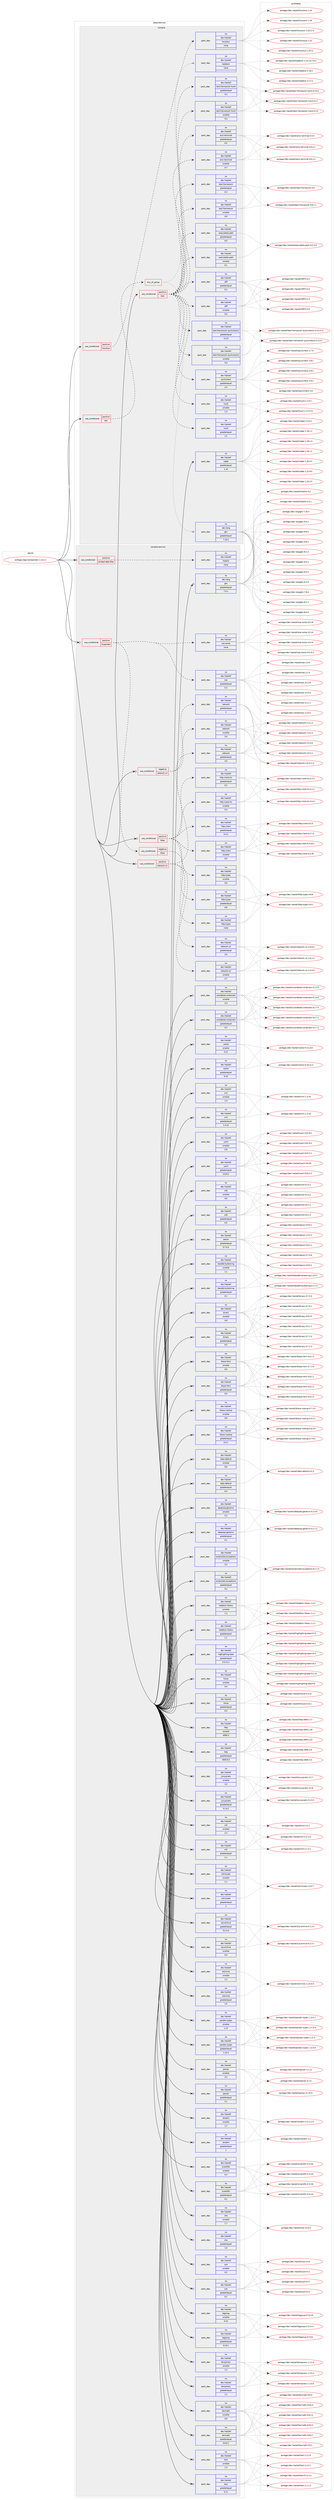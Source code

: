 digraph prolog {

# *************
# Graph options
# *************

newrank=true;
concentrate=true;
compound=true;
graph [rankdir=LR,fontname=Helvetica,fontsize=10,ranksep=1.5];#, ranksep=2.5, nodesep=0.2];
edge  [arrowhead=vee];
node  [fontname=Helvetica,fontsize=10];

# **********
# The ebuild
# **********

subgraph cluster_leftcol {
color=gray;
rank=same;
label=<<i>ebuild</i>>;
id [label="portage://app-text/pandoc-1.13.2.1", color=red, width=4, href="../app-text/pandoc-1.13.2.1.svg"];
}

# ****************
# The dependencies
# ****************

subgraph cluster_midcol {
color=gray;
label=<<i>dependencies</i>>;
subgraph cluster_compile {
fillcolor="#eeeeee";
style=filled;
label=<<i>compile</i>>;
subgraph cond11062 {
dependency45805 [label=<<TABLE BORDER="0" CELLBORDER="1" CELLSPACING="0" CELLPADDING="4"><TR><TD ROWSPAN="3" CELLPADDING="10">use_conditional</TD></TR><TR><TD>positive</TD></TR><TR><TD>doc</TD></TR></TABLE>>, shape=none, color=red];
subgraph any773 {
dependency45806 [label=<<TABLE BORDER="0" CELLBORDER="1" CELLSPACING="0" CELLPADDING="4"><TR><TD CELLPADDING="10">any_of_group</TD></TR></TABLE>>, shape=none, color=red];subgraph pack33946 {
dependency45807 [label=<<TABLE BORDER="0" CELLBORDER="1" CELLSPACING="0" CELLPADDING="4" WIDTH="220"><TR><TD ROWSPAN="6" CELLPADDING="30">pack_dep</TD></TR><TR><TD WIDTH="110">no</TD></TR><TR><TD>dev-haskell</TD></TR><TR><TD>haddock</TD></TR><TR><TD>none</TD></TR><TR><TD></TD></TR></TABLE>>, shape=none, color=blue];
}
dependency45806:e -> dependency45807:w [weight=20,style="dotted",arrowhead="oinv"];
subgraph pack33947 {
dependency45808 [label=<<TABLE BORDER="0" CELLBORDER="1" CELLSPACING="0" CELLPADDING="4" WIDTH="220"><TR><TD ROWSPAN="6" CELLPADDING="30">pack_dep</TD></TR><TR><TD WIDTH="110">no</TD></TR><TR><TD>dev-lang</TD></TR><TR><TD>ghc</TD></TR><TR><TD>greaterequal</TD></TR><TR><TD>7.10.2</TD></TR></TABLE>>, shape=none, color=blue];
}
dependency45806:e -> dependency45808:w [weight=20,style="dotted",arrowhead="oinv"];
}
dependency45805:e -> dependency45806:w [weight=20,style="dashed",arrowhead="vee"];
}
id:e -> dependency45805:w [weight=20,style="solid",arrowhead="vee"];
subgraph cond11063 {
dependency45809 [label=<<TABLE BORDER="0" CELLBORDER="1" CELLSPACING="0" CELLPADDING="4"><TR><TD ROWSPAN="3" CELLPADDING="10">use_conditional</TD></TR><TR><TD>positive</TD></TR><TR><TD>hscolour</TD></TR></TABLE>>, shape=none, color=red];
subgraph pack33948 {
dependency45810 [label=<<TABLE BORDER="0" CELLBORDER="1" CELLSPACING="0" CELLPADDING="4" WIDTH="220"><TR><TD ROWSPAN="6" CELLPADDING="30">pack_dep</TD></TR><TR><TD WIDTH="110">no</TD></TR><TR><TD>dev-haskell</TD></TR><TR><TD>hscolour</TD></TR><TR><TD>none</TD></TR><TR><TD></TD></TR></TABLE>>, shape=none, color=blue];
}
dependency45809:e -> dependency45810:w [weight=20,style="dashed",arrowhead="vee"];
}
id:e -> dependency45809:w [weight=20,style="solid",arrowhead="vee"];
subgraph cond11064 {
dependency45811 [label=<<TABLE BORDER="0" CELLBORDER="1" CELLSPACING="0" CELLPADDING="4"><TR><TD ROWSPAN="3" CELLPADDING="10">use_conditional</TD></TR><TR><TD>positive</TD></TR><TR><TD>test</TD></TR></TABLE>>, shape=none, color=red];
subgraph pack33949 {
dependency45812 [label=<<TABLE BORDER="0" CELLBORDER="1" CELLSPACING="0" CELLPADDING="4" WIDTH="220"><TR><TD ROWSPAN="6" CELLPADDING="30">pack_dep</TD></TR><TR><TD WIDTH="110">no</TD></TR><TR><TD>dev-haskell</TD></TR><TR><TD>ansi-terminal</TD></TR><TR><TD>greaterequal</TD></TR><TR><TD>0.5</TD></TR></TABLE>>, shape=none, color=blue];
}
dependency45811:e -> dependency45812:w [weight=20,style="dashed",arrowhead="vee"];
subgraph pack33950 {
dependency45813 [label=<<TABLE BORDER="0" CELLBORDER="1" CELLSPACING="0" CELLPADDING="4" WIDTH="220"><TR><TD ROWSPAN="6" CELLPADDING="30">pack_dep</TD></TR><TR><TD WIDTH="110">no</TD></TR><TR><TD>dev-haskell</TD></TR><TR><TD>ansi-terminal</TD></TR><TR><TD>smaller</TD></TR><TR><TD>0.7</TD></TR></TABLE>>, shape=none, color=blue];
}
dependency45811:e -> dependency45813:w [weight=20,style="dashed",arrowhead="vee"];
subgraph pack33951 {
dependency45814 [label=<<TABLE BORDER="0" CELLBORDER="1" CELLSPACING="0" CELLPADDING="4" WIDTH="220"><TR><TD ROWSPAN="6" CELLPADDING="30">pack_dep</TD></TR><TR><TD WIDTH="110">no</TD></TR><TR><TD>dev-haskell</TD></TR><TR><TD>diff</TD></TR><TR><TD>greaterequal</TD></TR><TR><TD>0.2</TD></TR></TABLE>>, shape=none, color=blue];
}
dependency45811:e -> dependency45814:w [weight=20,style="dashed",arrowhead="vee"];
subgraph pack33952 {
dependency45815 [label=<<TABLE BORDER="0" CELLBORDER="1" CELLSPACING="0" CELLPADDING="4" WIDTH="220"><TR><TD ROWSPAN="6" CELLPADDING="30">pack_dep</TD></TR><TR><TD WIDTH="110">no</TD></TR><TR><TD>dev-haskell</TD></TR><TR><TD>diff</TD></TR><TR><TD>smaller</TD></TR><TR><TD>0.4</TD></TR></TABLE>>, shape=none, color=blue];
}
dependency45811:e -> dependency45815:w [weight=20,style="dashed",arrowhead="vee"];
subgraph pack33953 {
dependency45816 [label=<<TABLE BORDER="0" CELLBORDER="1" CELLSPACING="0" CELLPADDING="4" WIDTH="220"><TR><TD ROWSPAN="6" CELLPADDING="30">pack_dep</TD></TR><TR><TD WIDTH="110">no</TD></TR><TR><TD>dev-haskell</TD></TR><TR><TD>executable-path</TD></TR><TR><TD>greaterequal</TD></TR><TR><TD>0.0</TD></TR></TABLE>>, shape=none, color=blue];
}
dependency45811:e -> dependency45816:w [weight=20,style="dashed",arrowhead="vee"];
subgraph pack33954 {
dependency45817 [label=<<TABLE BORDER="0" CELLBORDER="1" CELLSPACING="0" CELLPADDING="4" WIDTH="220"><TR><TD ROWSPAN="6" CELLPADDING="30">pack_dep</TD></TR><TR><TD WIDTH="110">no</TD></TR><TR><TD>dev-haskell</TD></TR><TR><TD>executable-path</TD></TR><TR><TD>smaller</TD></TR><TR><TD>0.1</TD></TR></TABLE>>, shape=none, color=blue];
}
dependency45811:e -> dependency45817:w [weight=20,style="dashed",arrowhead="vee"];
subgraph pack33955 {
dependency45818 [label=<<TABLE BORDER="0" CELLBORDER="1" CELLSPACING="0" CELLPADDING="4" WIDTH="220"><TR><TD ROWSPAN="6" CELLPADDING="30">pack_dep</TD></TR><TR><TD WIDTH="110">no</TD></TR><TR><TD>dev-haskell</TD></TR><TR><TD>hunit</TD></TR><TR><TD>greaterequal</TD></TR><TR><TD>1.2</TD></TR></TABLE>>, shape=none, color=blue];
}
dependency45811:e -> dependency45818:w [weight=20,style="dashed",arrowhead="vee"];
subgraph pack33956 {
dependency45819 [label=<<TABLE BORDER="0" CELLBORDER="1" CELLSPACING="0" CELLPADDING="4" WIDTH="220"><TR><TD ROWSPAN="6" CELLPADDING="30">pack_dep</TD></TR><TR><TD WIDTH="110">no</TD></TR><TR><TD>dev-haskell</TD></TR><TR><TD>hunit</TD></TR><TR><TD>smaller</TD></TR><TR><TD>1.3</TD></TR></TABLE>>, shape=none, color=blue];
}
dependency45811:e -> dependency45819:w [weight=20,style="dashed",arrowhead="vee"];
subgraph pack33957 {
dependency45820 [label=<<TABLE BORDER="0" CELLBORDER="1" CELLSPACING="0" CELLPADDING="4" WIDTH="220"><TR><TD ROWSPAN="6" CELLPADDING="30">pack_dep</TD></TR><TR><TD WIDTH="110">no</TD></TR><TR><TD>dev-haskell</TD></TR><TR><TD>quickcheck</TD></TR><TR><TD>greaterequal</TD></TR><TR><TD>2.4</TD></TR></TABLE>>, shape=none, color=blue];
}
dependency45811:e -> dependency45820:w [weight=20,style="dashed",arrowhead="vee"];
subgraph pack33958 {
dependency45821 [label=<<TABLE BORDER="0" CELLBORDER="1" CELLSPACING="0" CELLPADDING="4" WIDTH="220"><TR><TD ROWSPAN="6" CELLPADDING="30">pack_dep</TD></TR><TR><TD WIDTH="110">no</TD></TR><TR><TD>dev-haskell</TD></TR><TR><TD>test-framework</TD></TR><TR><TD>greaterequal</TD></TR><TR><TD>0.3</TD></TR></TABLE>>, shape=none, color=blue];
}
dependency45811:e -> dependency45821:w [weight=20,style="dashed",arrowhead="vee"];
subgraph pack33959 {
dependency45822 [label=<<TABLE BORDER="0" CELLBORDER="1" CELLSPACING="0" CELLPADDING="4" WIDTH="220"><TR><TD ROWSPAN="6" CELLPADDING="30">pack_dep</TD></TR><TR><TD WIDTH="110">no</TD></TR><TR><TD>dev-haskell</TD></TR><TR><TD>test-framework</TD></TR><TR><TD>smaller</TD></TR><TR><TD>0.9</TD></TR></TABLE>>, shape=none, color=blue];
}
dependency45811:e -> dependency45822:w [weight=20,style="dashed",arrowhead="vee"];
subgraph pack33960 {
dependency45823 [label=<<TABLE BORDER="0" CELLBORDER="1" CELLSPACING="0" CELLPADDING="4" WIDTH="220"><TR><TD ROWSPAN="6" CELLPADDING="30">pack_dep</TD></TR><TR><TD WIDTH="110">no</TD></TR><TR><TD>dev-haskell</TD></TR><TR><TD>test-framework-hunit</TD></TR><TR><TD>greaterequal</TD></TR><TR><TD>0.2</TD></TR></TABLE>>, shape=none, color=blue];
}
dependency45811:e -> dependency45823:w [weight=20,style="dashed",arrowhead="vee"];
subgraph pack33961 {
dependency45824 [label=<<TABLE BORDER="0" CELLBORDER="1" CELLSPACING="0" CELLPADDING="4" WIDTH="220"><TR><TD ROWSPAN="6" CELLPADDING="30">pack_dep</TD></TR><TR><TD WIDTH="110">no</TD></TR><TR><TD>dev-haskell</TD></TR><TR><TD>test-framework-hunit</TD></TR><TR><TD>smaller</TD></TR><TR><TD>0.4</TD></TR></TABLE>>, shape=none, color=blue];
}
dependency45811:e -> dependency45824:w [weight=20,style="dashed",arrowhead="vee"];
subgraph pack33962 {
dependency45825 [label=<<TABLE BORDER="0" CELLBORDER="1" CELLSPACING="0" CELLPADDING="4" WIDTH="220"><TR><TD ROWSPAN="6" CELLPADDING="30">pack_dep</TD></TR><TR><TD WIDTH="110">no</TD></TR><TR><TD>dev-haskell</TD></TR><TR><TD>test-framework-quickcheck2</TD></TR><TR><TD>greaterequal</TD></TR><TR><TD>0.2.9</TD></TR></TABLE>>, shape=none, color=blue];
}
dependency45811:e -> dependency45825:w [weight=20,style="dashed",arrowhead="vee"];
subgraph pack33963 {
dependency45826 [label=<<TABLE BORDER="0" CELLBORDER="1" CELLSPACING="0" CELLPADDING="4" WIDTH="220"><TR><TD ROWSPAN="6" CELLPADDING="30">pack_dep</TD></TR><TR><TD WIDTH="110">no</TD></TR><TR><TD>dev-haskell</TD></TR><TR><TD>test-framework-quickcheck2</TD></TR><TR><TD>smaller</TD></TR><TR><TD>0.4</TD></TR></TABLE>>, shape=none, color=blue];
}
dependency45811:e -> dependency45826:w [weight=20,style="dashed",arrowhead="vee"];
}
id:e -> dependency45811:w [weight=20,style="solid",arrowhead="vee"];
subgraph pack33964 {
dependency45827 [label=<<TABLE BORDER="0" CELLBORDER="1" CELLSPACING="0" CELLPADDING="4" WIDTH="220"><TR><TD ROWSPAN="6" CELLPADDING="30">pack_dep</TD></TR><TR><TD WIDTH="110">no</TD></TR><TR><TD>dev-haskell</TD></TR><TR><TD>cabal</TD></TR><TR><TD>greaterequal</TD></TR><TR><TD>1.10</TD></TR></TABLE>>, shape=none, color=blue];
}
id:e -> dependency45827:w [weight=20,style="solid",arrowhead="vee"];
}
subgraph cluster_compileandrun {
fillcolor="#eeeeee";
style=filled;
label=<<i>compile and run</i>>;
subgraph cond11065 {
dependency45828 [label=<<TABLE BORDER="0" CELLBORDER="1" CELLSPACING="0" CELLPADDING="4"><TR><TD ROWSPAN="3" CELLPADDING="10">use_conditional</TD></TR><TR><TD>negative</TD></TR><TR><TD>network-uri</TD></TR></TABLE>>, shape=none, color=red];
subgraph pack33965 {
dependency45829 [label=<<TABLE BORDER="0" CELLBORDER="1" CELLSPACING="0" CELLPADDING="4" WIDTH="220"><TR><TD ROWSPAN="6" CELLPADDING="30">pack_dep</TD></TR><TR><TD WIDTH="110">no</TD></TR><TR><TD>dev-haskell</TD></TR><TR><TD>network</TD></TR><TR><TD>greaterequal</TD></TR><TR><TD>2</TD></TR></TABLE>>, shape=none, color=blue];
}
dependency45828:e -> dependency45829:w [weight=20,style="dashed",arrowhead="vee"];
subgraph pack33966 {
dependency45830 [label=<<TABLE BORDER="0" CELLBORDER="1" CELLSPACING="0" CELLPADDING="4" WIDTH="220"><TR><TD ROWSPAN="6" CELLPADDING="30">pack_dep</TD></TR><TR><TD WIDTH="110">no</TD></TR><TR><TD>dev-haskell</TD></TR><TR><TD>network</TD></TR><TR><TD>smaller</TD></TR><TR><TD>2.6</TD></TR></TABLE>>, shape=none, color=blue];
}
dependency45828:e -> dependency45830:w [weight=20,style="dashed",arrowhead="vee"];
}
id:e -> dependency45828:w [weight=20,style="solid",arrowhead="odotvee"];
subgraph cond11066 {
dependency45831 [label=<<TABLE BORDER="0" CELLBORDER="1" CELLSPACING="0" CELLPADDING="4"><TR><TD ROWSPAN="3" CELLPADDING="10">use_conditional</TD></TR><TR><TD>positive</TD></TR><TR><TD>embed-data-files</TD></TR></TABLE>>, shape=none, color=red];
subgraph pack33967 {
dependency45832 [label=<<TABLE BORDER="0" CELLBORDER="1" CELLSPACING="0" CELLPADDING="4" WIDTH="220"><TR><TD ROWSPAN="6" CELLPADDING="30">pack_dep</TD></TR><TR><TD WIDTH="110">no</TD></TR><TR><TD>dev-haskell</TD></TR><TR><TD>hsb2hs</TD></TR><TR><TD>none</TD></TR><TR><TD></TD></TR></TABLE>>, shape=none, color=blue];
}
dependency45831:e -> dependency45832:w [weight=20,style="dashed",arrowhead="vee"];
}
id:e -> dependency45831:w [weight=20,style="solid",arrowhead="odotvee"];
subgraph cond11067 {
dependency45833 [label=<<TABLE BORDER="0" CELLBORDER="1" CELLSPACING="0" CELLPADDING="4"><TR><TD ROWSPAN="3" CELLPADDING="10">use_conditional</TD></TR><TR><TD>positive</TD></TR><TR><TD>https</TD></TR></TABLE>>, shape=none, color=red];
subgraph pack33968 {
dependency45834 [label=<<TABLE BORDER="0" CELLBORDER="1" CELLSPACING="0" CELLPADDING="4" WIDTH="220"><TR><TD ROWSPAN="6" CELLPADDING="30">pack_dep</TD></TR><TR><TD WIDTH="110">no</TD></TR><TR><TD>dev-haskell</TD></TR><TR><TD>http-client</TD></TR><TR><TD>greaterequal</TD></TR><TR><TD>0.3.2</TD></TR></TABLE>>, shape=none, color=blue];
}
dependency45833:e -> dependency45834:w [weight=20,style="dashed",arrowhead="vee"];
subgraph pack33969 {
dependency45835 [label=<<TABLE BORDER="0" CELLBORDER="1" CELLSPACING="0" CELLPADDING="4" WIDTH="220"><TR><TD ROWSPAN="6" CELLPADDING="30">pack_dep</TD></TR><TR><TD WIDTH="110">no</TD></TR><TR><TD>dev-haskell</TD></TR><TR><TD>http-client</TD></TR><TR><TD>smaller</TD></TR><TR><TD>0.5</TD></TR></TABLE>>, shape=none, color=blue];
}
dependency45833:e -> dependency45835:w [weight=20,style="dashed",arrowhead="vee"];
subgraph pack33970 {
dependency45836 [label=<<TABLE BORDER="0" CELLBORDER="1" CELLSPACING="0" CELLPADDING="4" WIDTH="220"><TR><TD ROWSPAN="6" CELLPADDING="30">pack_dep</TD></TR><TR><TD WIDTH="110">no</TD></TR><TR><TD>dev-haskell</TD></TR><TR><TD>http-client-tls</TD></TR><TR><TD>greaterequal</TD></TR><TR><TD>0.2</TD></TR></TABLE>>, shape=none, color=blue];
}
dependency45833:e -> dependency45836:w [weight=20,style="dashed",arrowhead="vee"];
subgraph pack33971 {
dependency45837 [label=<<TABLE BORDER="0" CELLBORDER="1" CELLSPACING="0" CELLPADDING="4" WIDTH="220"><TR><TD ROWSPAN="6" CELLPADDING="30">pack_dep</TD></TR><TR><TD WIDTH="110">no</TD></TR><TR><TD>dev-haskell</TD></TR><TR><TD>http-client-tls</TD></TR><TR><TD>smaller</TD></TR><TR><TD>0.3</TD></TR></TABLE>>, shape=none, color=blue];
}
dependency45833:e -> dependency45837:w [weight=20,style="dashed",arrowhead="vee"];
subgraph pack33972 {
dependency45838 [label=<<TABLE BORDER="0" CELLBORDER="1" CELLSPACING="0" CELLPADDING="4" WIDTH="220"><TR><TD ROWSPAN="6" CELLPADDING="30">pack_dep</TD></TR><TR><TD WIDTH="110">no</TD></TR><TR><TD>dev-haskell</TD></TR><TR><TD>http-types</TD></TR><TR><TD>greaterequal</TD></TR><TR><TD>0.8</TD></TR></TABLE>>, shape=none, color=blue];
}
dependency45833:e -> dependency45838:w [weight=20,style="dashed",arrowhead="vee"];
subgraph pack33973 {
dependency45839 [label=<<TABLE BORDER="0" CELLBORDER="1" CELLSPACING="0" CELLPADDING="4" WIDTH="220"><TR><TD ROWSPAN="6" CELLPADDING="30">pack_dep</TD></TR><TR><TD WIDTH="110">no</TD></TR><TR><TD>dev-haskell</TD></TR><TR><TD>http-types</TD></TR><TR><TD>smaller</TD></TR><TR><TD>0.9</TD></TR></TABLE>>, shape=none, color=blue];
}
dependency45833:e -> dependency45839:w [weight=20,style="dashed",arrowhead="vee"];
}
id:e -> dependency45833:w [weight=20,style="solid",arrowhead="odotvee"];
subgraph cond11068 {
dependency45840 [label=<<TABLE BORDER="0" CELLBORDER="1" CELLSPACING="0" CELLPADDING="4"><TR><TD ROWSPAN="3" CELLPADDING="10">use_conditional</TD></TR><TR><TD>positive</TD></TR><TR><TD>network-uri</TD></TR></TABLE>>, shape=none, color=red];
subgraph pack33974 {
dependency45841 [label=<<TABLE BORDER="0" CELLBORDER="1" CELLSPACING="0" CELLPADDING="4" WIDTH="220"><TR><TD ROWSPAN="6" CELLPADDING="30">pack_dep</TD></TR><TR><TD WIDTH="110">no</TD></TR><TR><TD>dev-haskell</TD></TR><TR><TD>network</TD></TR><TR><TD>greaterequal</TD></TR><TR><TD>2.6</TD></TR></TABLE>>, shape=none, color=blue];
}
dependency45840:e -> dependency45841:w [weight=20,style="dashed",arrowhead="vee"];
subgraph pack33975 {
dependency45842 [label=<<TABLE BORDER="0" CELLBORDER="1" CELLSPACING="0" CELLPADDING="4" WIDTH="220"><TR><TD ROWSPAN="6" CELLPADDING="30">pack_dep</TD></TR><TR><TD WIDTH="110">no</TD></TR><TR><TD>dev-haskell</TD></TR><TR><TD>network-uri</TD></TR><TR><TD>greaterequal</TD></TR><TR><TD>2.6</TD></TR></TABLE>>, shape=none, color=blue];
}
dependency45840:e -> dependency45842:w [weight=20,style="dashed",arrowhead="vee"];
subgraph pack33976 {
dependency45843 [label=<<TABLE BORDER="0" CELLBORDER="1" CELLSPACING="0" CELLPADDING="4" WIDTH="220"><TR><TD ROWSPAN="6" CELLPADDING="30">pack_dep</TD></TR><TR><TD WIDTH="110">no</TD></TR><TR><TD>dev-haskell</TD></TR><TR><TD>network-uri</TD></TR><TR><TD>smaller</TD></TR><TR><TD>2.7</TD></TR></TABLE>>, shape=none, color=blue];
}
dependency45840:e -> dependency45843:w [weight=20,style="dashed",arrowhead="vee"];
}
id:e -> dependency45840:w [weight=20,style="solid",arrowhead="odotvee"];
subgraph cond11069 {
dependency45844 [label=<<TABLE BORDER="0" CELLBORDER="1" CELLSPACING="0" CELLPADDING="4"><TR><TD ROWSPAN="3" CELLPADDING="10">use_conditional</TD></TR><TR><TD>positive</TD></TR><TR><TD>trypandoc</TD></TR></TABLE>>, shape=none, color=red];
subgraph pack33977 {
dependency45845 [label=<<TABLE BORDER="0" CELLBORDER="1" CELLSPACING="0" CELLPADDING="4" WIDTH="220"><TR><TD ROWSPAN="6" CELLPADDING="30">pack_dep</TD></TR><TR><TD WIDTH="110">no</TD></TR><TR><TD>dev-haskell</TD></TR><TR><TD>wai</TD></TR><TR><TD>greaterequal</TD></TR><TR><TD>0.3</TD></TR></TABLE>>, shape=none, color=blue];
}
dependency45844:e -> dependency45845:w [weight=20,style="dashed",arrowhead="vee"];
subgraph pack33978 {
dependency45846 [label=<<TABLE BORDER="0" CELLBORDER="1" CELLSPACING="0" CELLPADDING="4" WIDTH="220"><TR><TD ROWSPAN="6" CELLPADDING="30">pack_dep</TD></TR><TR><TD WIDTH="110">no</TD></TR><TR><TD>dev-haskell</TD></TR><TR><TD>wai-extra</TD></TR><TR><TD>none</TD></TR><TR><TD></TD></TR></TABLE>>, shape=none, color=blue];
}
dependency45844:e -> dependency45846:w [weight=20,style="dashed",arrowhead="vee"];
subgraph cond11070 {
dependency45847 [label=<<TABLE BORDER="0" CELLBORDER="1" CELLSPACING="0" CELLPADDING="4"><TR><TD ROWSPAN="3" CELLPADDING="10">use_conditional</TD></TR><TR><TD>negative</TD></TR><TR><TD>https</TD></TR></TABLE>>, shape=none, color=red];
subgraph pack33979 {
dependency45848 [label=<<TABLE BORDER="0" CELLBORDER="1" CELLSPACING="0" CELLPADDING="4" WIDTH="220"><TR><TD ROWSPAN="6" CELLPADDING="30">pack_dep</TD></TR><TR><TD WIDTH="110">no</TD></TR><TR><TD>dev-haskell</TD></TR><TR><TD>http-types</TD></TR><TR><TD>none</TD></TR><TR><TD></TD></TR></TABLE>>, shape=none, color=blue];
}
dependency45847:e -> dependency45848:w [weight=20,style="dashed",arrowhead="vee"];
}
dependency45844:e -> dependency45847:w [weight=20,style="dashed",arrowhead="vee"];
}
id:e -> dependency45844:w [weight=20,style="solid",arrowhead="odotvee"];
subgraph pack33980 {
dependency45849 [label=<<TABLE BORDER="0" CELLBORDER="1" CELLSPACING="0" CELLPADDING="4" WIDTH="220"><TR><TD ROWSPAN="6" CELLPADDING="30">pack_dep</TD></TR><TR><TD WIDTH="110">no</TD></TR><TR><TD>dev-haskell</TD></TR><TR><TD>aeson</TD></TR><TR><TD>greaterequal</TD></TR><TR><TD>0.7.0.5</TD></TR></TABLE>>, shape=none, color=blue];
}
id:e -> dependency45849:w [weight=20,style="solid",arrowhead="odotvee"];
subgraph pack33981 {
dependency45850 [label=<<TABLE BORDER="0" CELLBORDER="1" CELLSPACING="0" CELLPADDING="4" WIDTH="220"><TR><TD ROWSPAN="6" CELLPADDING="30">pack_dep</TD></TR><TR><TD WIDTH="110">no</TD></TR><TR><TD>dev-haskell</TD></TR><TR><TD>base64-bytestring</TD></TR><TR><TD>greaterequal</TD></TR><TR><TD>0.1</TD></TR></TABLE>>, shape=none, color=blue];
}
id:e -> dependency45850:w [weight=20,style="solid",arrowhead="odotvee"];
subgraph pack33982 {
dependency45851 [label=<<TABLE BORDER="0" CELLBORDER="1" CELLSPACING="0" CELLPADDING="4" WIDTH="220"><TR><TD ROWSPAN="6" CELLPADDING="30">pack_dep</TD></TR><TR><TD WIDTH="110">no</TD></TR><TR><TD>dev-haskell</TD></TR><TR><TD>base64-bytestring</TD></TR><TR><TD>smaller</TD></TR><TR><TD>1.1</TD></TR></TABLE>>, shape=none, color=blue];
}
id:e -> dependency45851:w [weight=20,style="solid",arrowhead="odotvee"];
subgraph pack33983 {
dependency45852 [label=<<TABLE BORDER="0" CELLBORDER="1" CELLSPACING="0" CELLPADDING="4" WIDTH="220"><TR><TD ROWSPAN="6" CELLPADDING="30">pack_dep</TD></TR><TR><TD WIDTH="110">no</TD></TR><TR><TD>dev-haskell</TD></TR><TR><TD>binary</TD></TR><TR><TD>greaterequal</TD></TR><TR><TD>0.5</TD></TR></TABLE>>, shape=none, color=blue];
}
id:e -> dependency45852:w [weight=20,style="solid",arrowhead="odotvee"];
subgraph pack33984 {
dependency45853 [label=<<TABLE BORDER="0" CELLBORDER="1" CELLSPACING="0" CELLPADDING="4" WIDTH="220"><TR><TD ROWSPAN="6" CELLPADDING="30">pack_dep</TD></TR><TR><TD WIDTH="110">no</TD></TR><TR><TD>dev-haskell</TD></TR><TR><TD>binary</TD></TR><TR><TD>smaller</TD></TR><TR><TD>0.8</TD></TR></TABLE>>, shape=none, color=blue];
}
id:e -> dependency45853:w [weight=20,style="solid",arrowhead="odotvee"];
subgraph pack33985 {
dependency45854 [label=<<TABLE BORDER="0" CELLBORDER="1" CELLSPACING="0" CELLPADDING="4" WIDTH="220"><TR><TD ROWSPAN="6" CELLPADDING="30">pack_dep</TD></TR><TR><TD WIDTH="110">no</TD></TR><TR><TD>dev-haskell</TD></TR><TR><TD>blaze-html</TD></TR><TR><TD>greaterequal</TD></TR><TR><TD>0.5</TD></TR></TABLE>>, shape=none, color=blue];
}
id:e -> dependency45854:w [weight=20,style="solid",arrowhead="odotvee"];
subgraph pack33986 {
dependency45855 [label=<<TABLE BORDER="0" CELLBORDER="1" CELLSPACING="0" CELLPADDING="4" WIDTH="220"><TR><TD ROWSPAN="6" CELLPADDING="30">pack_dep</TD></TR><TR><TD WIDTH="110">no</TD></TR><TR><TD>dev-haskell</TD></TR><TR><TD>blaze-html</TD></TR><TR><TD>smaller</TD></TR><TR><TD>0.9</TD></TR></TABLE>>, shape=none, color=blue];
}
id:e -> dependency45855:w [weight=20,style="solid",arrowhead="odotvee"];
subgraph pack33987 {
dependency45856 [label=<<TABLE BORDER="0" CELLBORDER="1" CELLSPACING="0" CELLPADDING="4" WIDTH="220"><TR><TD ROWSPAN="6" CELLPADDING="30">pack_dep</TD></TR><TR><TD WIDTH="110">no</TD></TR><TR><TD>dev-haskell</TD></TR><TR><TD>blaze-markup</TD></TR><TR><TD>greaterequal</TD></TR><TR><TD>0.5.1</TD></TR></TABLE>>, shape=none, color=blue];
}
id:e -> dependency45856:w [weight=20,style="solid",arrowhead="odotvee"];
subgraph pack33988 {
dependency45857 [label=<<TABLE BORDER="0" CELLBORDER="1" CELLSPACING="0" CELLPADDING="4" WIDTH="220"><TR><TD ROWSPAN="6" CELLPADDING="30">pack_dep</TD></TR><TR><TD WIDTH="110">no</TD></TR><TR><TD>dev-haskell</TD></TR><TR><TD>blaze-markup</TD></TR><TR><TD>smaller</TD></TR><TR><TD>0.8</TD></TR></TABLE>>, shape=none, color=blue];
}
id:e -> dependency45857:w [weight=20,style="solid",arrowhead="odotvee"];
subgraph pack33989 {
dependency45858 [label=<<TABLE BORDER="0" CELLBORDER="1" CELLSPACING="0" CELLPADDING="4" WIDTH="220"><TR><TD ROWSPAN="6" CELLPADDING="30">pack_dep</TD></TR><TR><TD WIDTH="110">no</TD></TR><TR><TD>dev-haskell</TD></TR><TR><TD>data-default</TD></TR><TR><TD>greaterequal</TD></TR><TR><TD>0.4</TD></TR></TABLE>>, shape=none, color=blue];
}
id:e -> dependency45858:w [weight=20,style="solid",arrowhead="odotvee"];
subgraph pack33990 {
dependency45859 [label=<<TABLE BORDER="0" CELLBORDER="1" CELLSPACING="0" CELLPADDING="4" WIDTH="220"><TR><TD ROWSPAN="6" CELLPADDING="30">pack_dep</TD></TR><TR><TD WIDTH="110">no</TD></TR><TR><TD>dev-haskell</TD></TR><TR><TD>data-default</TD></TR><TR><TD>smaller</TD></TR><TR><TD>0.6</TD></TR></TABLE>>, shape=none, color=blue];
}
id:e -> dependency45859:w [weight=20,style="solid",arrowhead="odotvee"];
subgraph pack33991 {
dependency45860 [label=<<TABLE BORDER="0" CELLBORDER="1" CELLSPACING="0" CELLPADDING="4" WIDTH="220"><TR><TD ROWSPAN="6" CELLPADDING="30">pack_dep</TD></TR><TR><TD WIDTH="110">no</TD></TR><TR><TD>dev-haskell</TD></TR><TR><TD>deepseq-generics</TD></TR><TR><TD>greaterequal</TD></TR><TR><TD>0.1</TD></TR></TABLE>>, shape=none, color=blue];
}
id:e -> dependency45860:w [weight=20,style="solid",arrowhead="odotvee"];
subgraph pack33992 {
dependency45861 [label=<<TABLE BORDER="0" CELLBORDER="1" CELLSPACING="0" CELLPADDING="4" WIDTH="220"><TR><TD ROWSPAN="6" CELLPADDING="30">pack_dep</TD></TR><TR><TD WIDTH="110">no</TD></TR><TR><TD>dev-haskell</TD></TR><TR><TD>deepseq-generics</TD></TR><TR><TD>smaller</TD></TR><TR><TD>0.2</TD></TR></TABLE>>, shape=none, color=blue];
}
id:e -> dependency45861:w [weight=20,style="solid",arrowhead="odotvee"];
subgraph pack33993 {
dependency45862 [label=<<TABLE BORDER="0" CELLBORDER="1" CELLSPACING="0" CELLPADDING="4" WIDTH="220"><TR><TD ROWSPAN="6" CELLPADDING="30">pack_dep</TD></TR><TR><TD WIDTH="110">no</TD></TR><TR><TD>dev-haskell</TD></TR><TR><TD>extensible-exceptions</TD></TR><TR><TD>greaterequal</TD></TR><TR><TD>0.1</TD></TR></TABLE>>, shape=none, color=blue];
}
id:e -> dependency45862:w [weight=20,style="solid",arrowhead="odotvee"];
subgraph pack33994 {
dependency45863 [label=<<TABLE BORDER="0" CELLBORDER="1" CELLSPACING="0" CELLPADDING="4" WIDTH="220"><TR><TD ROWSPAN="6" CELLPADDING="30">pack_dep</TD></TR><TR><TD WIDTH="110">no</TD></TR><TR><TD>dev-haskell</TD></TR><TR><TD>extensible-exceptions</TD></TR><TR><TD>smaller</TD></TR><TR><TD>0.2</TD></TR></TABLE>>, shape=none, color=blue];
}
id:e -> dependency45863:w [weight=20,style="solid",arrowhead="odotvee"];
subgraph pack33995 {
dependency45864 [label=<<TABLE BORDER="0" CELLBORDER="1" CELLSPACING="0" CELLPADDING="4" WIDTH="220"><TR><TD ROWSPAN="6" CELLPADDING="30">pack_dep</TD></TR><TR><TD WIDTH="110">no</TD></TR><TR><TD>dev-haskell</TD></TR><TR><TD>haddock-library</TD></TR><TR><TD>greaterequal</TD></TR><TR><TD>1.1</TD></TR></TABLE>>, shape=none, color=blue];
}
id:e -> dependency45864:w [weight=20,style="solid",arrowhead="odotvee"];
subgraph pack33996 {
dependency45865 [label=<<TABLE BORDER="0" CELLBORDER="1" CELLSPACING="0" CELLPADDING="4" WIDTH="220"><TR><TD ROWSPAN="6" CELLPADDING="30">pack_dep</TD></TR><TR><TD WIDTH="110">no</TD></TR><TR><TD>dev-haskell</TD></TR><TR><TD>haddock-library</TD></TR><TR><TD>smaller</TD></TR><TR><TD>1.3</TD></TR></TABLE>>, shape=none, color=blue];
}
id:e -> dependency45865:w [weight=20,style="solid",arrowhead="odotvee"];
subgraph pack33997 {
dependency45866 [label=<<TABLE BORDER="0" CELLBORDER="1" CELLSPACING="0" CELLPADDING="4" WIDTH="220"><TR><TD ROWSPAN="6" CELLPADDING="30">pack_dep</TD></TR><TR><TD WIDTH="110">no</TD></TR><TR><TD>dev-haskell</TD></TR><TR><TD>highlighting-kate</TD></TR><TR><TD>greaterequal</TD></TR><TR><TD>0.5.11.1</TD></TR></TABLE>>, shape=none, color=blue];
}
id:e -> dependency45866:w [weight=20,style="solid",arrowhead="odotvee"];
subgraph pack33998 {
dependency45867 [label=<<TABLE BORDER="0" CELLBORDER="1" CELLSPACING="0" CELLPADDING="4" WIDTH="220"><TR><TD ROWSPAN="6" CELLPADDING="30">pack_dep</TD></TR><TR><TD WIDTH="110">no</TD></TR><TR><TD>dev-haskell</TD></TR><TR><TD>hslua</TD></TR><TR><TD>greaterequal</TD></TR><TR><TD>0.3</TD></TR></TABLE>>, shape=none, color=blue];
}
id:e -> dependency45867:w [weight=20,style="solid",arrowhead="odotvee"];
subgraph pack33999 {
dependency45868 [label=<<TABLE BORDER="0" CELLBORDER="1" CELLSPACING="0" CELLPADDING="4" WIDTH="220"><TR><TD ROWSPAN="6" CELLPADDING="30">pack_dep</TD></TR><TR><TD WIDTH="110">no</TD></TR><TR><TD>dev-haskell</TD></TR><TR><TD>hslua</TD></TR><TR><TD>smaller</TD></TR><TR><TD>0.4</TD></TR></TABLE>>, shape=none, color=blue];
}
id:e -> dependency45868:w [weight=20,style="solid",arrowhead="odotvee"];
subgraph pack34000 {
dependency45869 [label=<<TABLE BORDER="0" CELLBORDER="1" CELLSPACING="0" CELLPADDING="4" WIDTH="220"><TR><TD ROWSPAN="6" CELLPADDING="30">pack_dep</TD></TR><TR><TD WIDTH="110">no</TD></TR><TR><TD>dev-haskell</TD></TR><TR><TD>http</TD></TR><TR><TD>greaterequal</TD></TR><TR><TD>4000.0.5</TD></TR></TABLE>>, shape=none, color=blue];
}
id:e -> dependency45869:w [weight=20,style="solid",arrowhead="odotvee"];
subgraph pack34001 {
dependency45870 [label=<<TABLE BORDER="0" CELLBORDER="1" CELLSPACING="0" CELLPADDING="4" WIDTH="220"><TR><TD ROWSPAN="6" CELLPADDING="30">pack_dep</TD></TR><TR><TD WIDTH="110">no</TD></TR><TR><TD>dev-haskell</TD></TR><TR><TD>http</TD></TR><TR><TD>smaller</TD></TR><TR><TD>4000.3</TD></TR></TABLE>>, shape=none, color=blue];
}
id:e -> dependency45870:w [weight=20,style="solid",arrowhead="odotvee"];
subgraph pack34002 {
dependency45871 [label=<<TABLE BORDER="0" CELLBORDER="1" CELLSPACING="0" CELLPADDING="4" WIDTH="220"><TR><TD ROWSPAN="6" CELLPADDING="30">pack_dep</TD></TR><TR><TD WIDTH="110">no</TD></TR><TR><TD>dev-haskell</TD></TR><TR><TD>juicypixels</TD></TR><TR><TD>greaterequal</TD></TR><TR><TD>3.1.6.1</TD></TR></TABLE>>, shape=none, color=blue];
}
id:e -> dependency45871:w [weight=20,style="solid",arrowhead="odotvee"];
subgraph pack34003 {
dependency45872 [label=<<TABLE BORDER="0" CELLBORDER="1" CELLSPACING="0" CELLPADDING="4" WIDTH="220"><TR><TD ROWSPAN="6" CELLPADDING="30">pack_dep</TD></TR><TR><TD WIDTH="110">no</TD></TR><TR><TD>dev-haskell</TD></TR><TR><TD>juicypixels</TD></TR><TR><TD>smaller</TD></TR><TR><TD>3.3</TD></TR></TABLE>>, shape=none, color=blue];
}
id:e -> dependency45872:w [weight=20,style="solid",arrowhead="odotvee"];
subgraph pack34004 {
dependency45873 [label=<<TABLE BORDER="0" CELLBORDER="1" CELLSPACING="0" CELLPADDING="4" WIDTH="220"><TR><TD ROWSPAN="6" CELLPADDING="30">pack_dep</TD></TR><TR><TD WIDTH="110">no</TD></TR><TR><TD>dev-haskell</TD></TR><TR><TD>mtl</TD></TR><TR><TD>greaterequal</TD></TR><TR><TD>1.1</TD></TR></TABLE>>, shape=none, color=blue];
}
id:e -> dependency45873:w [weight=20,style="solid",arrowhead="odotvee"];
subgraph pack34005 {
dependency45874 [label=<<TABLE BORDER="0" CELLBORDER="1" CELLSPACING="0" CELLPADDING="4" WIDTH="220"><TR><TD ROWSPAN="6" CELLPADDING="30">pack_dep</TD></TR><TR><TD WIDTH="110">no</TD></TR><TR><TD>dev-haskell</TD></TR><TR><TD>mtl</TD></TR><TR><TD>smaller</TD></TR><TR><TD>2.3</TD></TR></TABLE>>, shape=none, color=blue];
}
id:e -> dependency45874:w [weight=20,style="solid",arrowhead="odotvee"];
subgraph pack34006 {
dependency45875 [label=<<TABLE BORDER="0" CELLBORDER="1" CELLSPACING="0" CELLPADDING="4" WIDTH="220"><TR><TD ROWSPAN="6" CELLPADDING="30">pack_dep</TD></TR><TR><TD WIDTH="110">no</TD></TR><TR><TD>dev-haskell</TD></TR><TR><TD>old-locale</TD></TR><TR><TD>greaterequal</TD></TR><TR><TD>1</TD></TR></TABLE>>, shape=none, color=blue];
}
id:e -> dependency45875:w [weight=20,style="solid",arrowhead="odotvee"];
subgraph pack34007 {
dependency45876 [label=<<TABLE BORDER="0" CELLBORDER="1" CELLSPACING="0" CELLPADDING="4" WIDTH="220"><TR><TD ROWSPAN="6" CELLPADDING="30">pack_dep</TD></TR><TR><TD WIDTH="110">no</TD></TR><TR><TD>dev-haskell</TD></TR><TR><TD>old-locale</TD></TR><TR><TD>smaller</TD></TR><TR><TD>1.1</TD></TR></TABLE>>, shape=none, color=blue];
}
id:e -> dependency45876:w [weight=20,style="solid",arrowhead="odotvee"];
subgraph pack34008 {
dependency45877 [label=<<TABLE BORDER="0" CELLBORDER="1" CELLSPACING="0" CELLPADDING="4" WIDTH="220"><TR><TD ROWSPAN="6" CELLPADDING="30">pack_dep</TD></TR><TR><TD WIDTH="110">no</TD></TR><TR><TD>dev-haskell</TD></TR><TR><TD>old-time</TD></TR><TR><TD>greaterequal</TD></TR><TR><TD>1.0</TD></TR></TABLE>>, shape=none, color=blue];
}
id:e -> dependency45877:w [weight=20,style="solid",arrowhead="odotvee"];
subgraph pack34009 {
dependency45878 [label=<<TABLE BORDER="0" CELLBORDER="1" CELLSPACING="0" CELLPADDING="4" WIDTH="220"><TR><TD ROWSPAN="6" CELLPADDING="30">pack_dep</TD></TR><TR><TD WIDTH="110">no</TD></TR><TR><TD>dev-haskell</TD></TR><TR><TD>old-time</TD></TR><TR><TD>smaller</TD></TR><TR><TD>1.2</TD></TR></TABLE>>, shape=none, color=blue];
}
id:e -> dependency45878:w [weight=20,style="solid",arrowhead="odotvee"];
subgraph pack34010 {
dependency45879 [label=<<TABLE BORDER="0" CELLBORDER="1" CELLSPACING="0" CELLPADDING="4" WIDTH="220"><TR><TD ROWSPAN="6" CELLPADDING="30">pack_dep</TD></TR><TR><TD WIDTH="110">no</TD></TR><TR><TD>dev-haskell</TD></TR><TR><TD>pandoc-types</TD></TR><TR><TD>greaterequal</TD></TR><TR><TD>1.12.4</TD></TR></TABLE>>, shape=none, color=blue];
}
id:e -> dependency45879:w [weight=20,style="solid",arrowhead="odotvee"];
subgraph pack34011 {
dependency45880 [label=<<TABLE BORDER="0" CELLBORDER="1" CELLSPACING="0" CELLPADDING="4" WIDTH="220"><TR><TD ROWSPAN="6" CELLPADDING="30">pack_dep</TD></TR><TR><TD WIDTH="110">no</TD></TR><TR><TD>dev-haskell</TD></TR><TR><TD>pandoc-types</TD></TR><TR><TD>smaller</TD></TR><TR><TD>1.13</TD></TR></TABLE>>, shape=none, color=blue];
}
id:e -> dependency45880:w [weight=20,style="solid",arrowhead="odotvee"];
subgraph pack34012 {
dependency45881 [label=<<TABLE BORDER="0" CELLBORDER="1" CELLSPACING="0" CELLPADDING="4" WIDTH="220"><TR><TD ROWSPAN="6" CELLPADDING="30">pack_dep</TD></TR><TR><TD WIDTH="110">no</TD></TR><TR><TD>dev-haskell</TD></TR><TR><TD>parsec</TD></TR><TR><TD>greaterequal</TD></TR><TR><TD>3.1</TD></TR></TABLE>>, shape=none, color=blue];
}
id:e -> dependency45881:w [weight=20,style="solid",arrowhead="odotvee"];
subgraph pack34013 {
dependency45882 [label=<<TABLE BORDER="0" CELLBORDER="1" CELLSPACING="0" CELLPADDING="4" WIDTH="220"><TR><TD ROWSPAN="6" CELLPADDING="30">pack_dep</TD></TR><TR><TD WIDTH="110">no</TD></TR><TR><TD>dev-haskell</TD></TR><TR><TD>parsec</TD></TR><TR><TD>smaller</TD></TR><TR><TD>3.2</TD></TR></TABLE>>, shape=none, color=blue];
}
id:e -> dependency45882:w [weight=20,style="solid",arrowhead="odotvee"];
subgraph pack34014 {
dependency45883 [label=<<TABLE BORDER="0" CELLBORDER="1" CELLSPACING="0" CELLPADDING="4" WIDTH="220"><TR><TD ROWSPAN="6" CELLPADDING="30">pack_dep</TD></TR><TR><TD WIDTH="110">no</TD></TR><TR><TD>dev-haskell</TD></TR><TR><TD>random</TD></TR><TR><TD>greaterequal</TD></TR><TR><TD>1</TD></TR></TABLE>>, shape=none, color=blue];
}
id:e -> dependency45883:w [weight=20,style="solid",arrowhead="odotvee"];
subgraph pack34015 {
dependency45884 [label=<<TABLE BORDER="0" CELLBORDER="1" CELLSPACING="0" CELLPADDING="4" WIDTH="220"><TR><TD ROWSPAN="6" CELLPADDING="30">pack_dep</TD></TR><TR><TD WIDTH="110">no</TD></TR><TR><TD>dev-haskell</TD></TR><TR><TD>random</TD></TR><TR><TD>smaller</TD></TR><TR><TD>1.2</TD></TR></TABLE>>, shape=none, color=blue];
}
id:e -> dependency45884:w [weight=20,style="solid",arrowhead="odotvee"];
subgraph pack34016 {
dependency45885 [label=<<TABLE BORDER="0" CELLBORDER="1" CELLSPACING="0" CELLPADDING="4" WIDTH="220"><TR><TD ROWSPAN="6" CELLPADDING="30">pack_dep</TD></TR><TR><TD WIDTH="110">no</TD></TR><TR><TD>dev-haskell</TD></TR><TR><TD>scientific</TD></TR><TR><TD>greaterequal</TD></TR><TR><TD>0.2</TD></TR></TABLE>>, shape=none, color=blue];
}
id:e -> dependency45885:w [weight=20,style="solid",arrowhead="odotvee"];
subgraph pack34017 {
dependency45886 [label=<<TABLE BORDER="0" CELLBORDER="1" CELLSPACING="0" CELLPADDING="4" WIDTH="220"><TR><TD ROWSPAN="6" CELLPADDING="30">pack_dep</TD></TR><TR><TD WIDTH="110">no</TD></TR><TR><TD>dev-haskell</TD></TR><TR><TD>scientific</TD></TR><TR><TD>smaller</TD></TR><TR><TD>0.4</TD></TR></TABLE>>, shape=none, color=blue];
}
id:e -> dependency45886:w [weight=20,style="solid",arrowhead="odotvee"];
subgraph pack34018 {
dependency45887 [label=<<TABLE BORDER="0" CELLBORDER="1" CELLSPACING="0" CELLPADDING="4" WIDTH="220"><TR><TD ROWSPAN="6" CELLPADDING="30">pack_dep</TD></TR><TR><TD WIDTH="110">no</TD></TR><TR><TD>dev-haskell</TD></TR><TR><TD>sha</TD></TR><TR><TD>greaterequal</TD></TR><TR><TD>1.6</TD></TR></TABLE>>, shape=none, color=blue];
}
id:e -> dependency45887:w [weight=20,style="solid",arrowhead="odotvee"];
subgraph pack34019 {
dependency45888 [label=<<TABLE BORDER="0" CELLBORDER="1" CELLSPACING="0" CELLPADDING="4" WIDTH="220"><TR><TD ROWSPAN="6" CELLPADDING="30">pack_dep</TD></TR><TR><TD WIDTH="110">no</TD></TR><TR><TD>dev-haskell</TD></TR><TR><TD>sha</TD></TR><TR><TD>smaller</TD></TR><TR><TD>1.7</TD></TR></TABLE>>, shape=none, color=blue];
}
id:e -> dependency45888:w [weight=20,style="solid",arrowhead="odotvee"];
subgraph pack34020 {
dependency45889 [label=<<TABLE BORDER="0" CELLBORDER="1" CELLSPACING="0" CELLPADDING="4" WIDTH="220"><TR><TD ROWSPAN="6" CELLPADDING="30">pack_dep</TD></TR><TR><TD WIDTH="110">no</TD></TR><TR><TD>dev-haskell</TD></TR><TR><TD>syb</TD></TR><TR><TD>greaterequal</TD></TR><TR><TD>0.1</TD></TR></TABLE>>, shape=none, color=blue];
}
id:e -> dependency45889:w [weight=20,style="solid",arrowhead="odotvee"];
subgraph pack34021 {
dependency45890 [label=<<TABLE BORDER="0" CELLBORDER="1" CELLSPACING="0" CELLPADDING="4" WIDTH="220"><TR><TD ROWSPAN="6" CELLPADDING="30">pack_dep</TD></TR><TR><TD WIDTH="110">no</TD></TR><TR><TD>dev-haskell</TD></TR><TR><TD>syb</TD></TR><TR><TD>smaller</TD></TR><TR><TD>0.5</TD></TR></TABLE>>, shape=none, color=blue];
}
id:e -> dependency45890:w [weight=20,style="solid",arrowhead="odotvee"];
subgraph pack34022 {
dependency45891 [label=<<TABLE BORDER="0" CELLBORDER="1" CELLSPACING="0" CELLPADDING="4" WIDTH="220"><TR><TD ROWSPAN="6" CELLPADDING="30">pack_dep</TD></TR><TR><TD WIDTH="110">no</TD></TR><TR><TD>dev-haskell</TD></TR><TR><TD>tagsoup</TD></TR><TR><TD>greaterequal</TD></TR><TR><TD>0.13.1</TD></TR></TABLE>>, shape=none, color=blue];
}
id:e -> dependency45891:w [weight=20,style="solid",arrowhead="odotvee"];
subgraph pack34023 {
dependency45892 [label=<<TABLE BORDER="0" CELLBORDER="1" CELLSPACING="0" CELLPADDING="4" WIDTH="220"><TR><TD ROWSPAN="6" CELLPADDING="30">pack_dep</TD></TR><TR><TD WIDTH="110">no</TD></TR><TR><TD>dev-haskell</TD></TR><TR><TD>tagsoup</TD></TR><TR><TD>smaller</TD></TR><TR><TD>0.14</TD></TR></TABLE>>, shape=none, color=blue];
}
id:e -> dependency45892:w [weight=20,style="solid",arrowhead="odotvee"];
subgraph pack34024 {
dependency45893 [label=<<TABLE BORDER="0" CELLBORDER="1" CELLSPACING="0" CELLPADDING="4" WIDTH="220"><TR><TD ROWSPAN="6" CELLPADDING="30">pack_dep</TD></TR><TR><TD WIDTH="110">no</TD></TR><TR><TD>dev-haskell</TD></TR><TR><TD>temporary</TD></TR><TR><TD>greaterequal</TD></TR><TR><TD>1.1</TD></TR></TABLE>>, shape=none, color=blue];
}
id:e -> dependency45893:w [weight=20,style="solid",arrowhead="odotvee"];
subgraph pack34025 {
dependency45894 [label=<<TABLE BORDER="0" CELLBORDER="1" CELLSPACING="0" CELLPADDING="4" WIDTH="220"><TR><TD ROWSPAN="6" CELLPADDING="30">pack_dep</TD></TR><TR><TD WIDTH="110">no</TD></TR><TR><TD>dev-haskell</TD></TR><TR><TD>temporary</TD></TR><TR><TD>smaller</TD></TR><TR><TD>1.3</TD></TR></TABLE>>, shape=none, color=blue];
}
id:e -> dependency45894:w [weight=20,style="solid",arrowhead="odotvee"];
subgraph pack34026 {
dependency45895 [label=<<TABLE BORDER="0" CELLBORDER="1" CELLSPACING="0" CELLPADDING="4" WIDTH="220"><TR><TD ROWSPAN="6" CELLPADDING="30">pack_dep</TD></TR><TR><TD WIDTH="110">no</TD></TR><TR><TD>dev-haskell</TD></TR><TR><TD>texmath</TD></TR><TR><TD>greaterequal</TD></TR><TR><TD>0.8.0.1</TD></TR></TABLE>>, shape=none, color=blue];
}
id:e -> dependency45895:w [weight=20,style="solid",arrowhead="odotvee"];
subgraph pack34027 {
dependency45896 [label=<<TABLE BORDER="0" CELLBORDER="1" CELLSPACING="0" CELLPADDING="4" WIDTH="220"><TR><TD ROWSPAN="6" CELLPADDING="30">pack_dep</TD></TR><TR><TD WIDTH="110">no</TD></TR><TR><TD>dev-haskell</TD></TR><TR><TD>texmath</TD></TR><TR><TD>smaller</TD></TR><TR><TD>0.9</TD></TR></TABLE>>, shape=none, color=blue];
}
id:e -> dependency45896:w [weight=20,style="solid",arrowhead="odotvee"];
subgraph pack34028 {
dependency45897 [label=<<TABLE BORDER="0" CELLBORDER="1" CELLSPACING="0" CELLPADDING="4" WIDTH="220"><TR><TD ROWSPAN="6" CELLPADDING="30">pack_dep</TD></TR><TR><TD WIDTH="110">no</TD></TR><TR><TD>dev-haskell</TD></TR><TR><TD>text</TD></TR><TR><TD>greaterequal</TD></TR><TR><TD>0.11</TD></TR></TABLE>>, shape=none, color=blue];
}
id:e -> dependency45897:w [weight=20,style="solid",arrowhead="odotvee"];
subgraph pack34029 {
dependency45898 [label=<<TABLE BORDER="0" CELLBORDER="1" CELLSPACING="0" CELLPADDING="4" WIDTH="220"><TR><TD ROWSPAN="6" CELLPADDING="30">pack_dep</TD></TR><TR><TD WIDTH="110">no</TD></TR><TR><TD>dev-haskell</TD></TR><TR><TD>text</TD></TR><TR><TD>smaller</TD></TR><TR><TD>1.3</TD></TR></TABLE>>, shape=none, color=blue];
}
id:e -> dependency45898:w [weight=20,style="solid",arrowhead="odotvee"];
subgraph pack34030 {
dependency45899 [label=<<TABLE BORDER="0" CELLBORDER="1" CELLSPACING="0" CELLPADDING="4" WIDTH="220"><TR><TD ROWSPAN="6" CELLPADDING="30">pack_dep</TD></TR><TR><TD WIDTH="110">no</TD></TR><TR><TD>dev-haskell</TD></TR><TR><TD>unordered-containers</TD></TR><TR><TD>greaterequal</TD></TR><TR><TD>0.2</TD></TR></TABLE>>, shape=none, color=blue];
}
id:e -> dependency45899:w [weight=20,style="solid",arrowhead="odotvee"];
subgraph pack34031 {
dependency45900 [label=<<TABLE BORDER="0" CELLBORDER="1" CELLSPACING="0" CELLPADDING="4" WIDTH="220"><TR><TD ROWSPAN="6" CELLPADDING="30">pack_dep</TD></TR><TR><TD WIDTH="110">no</TD></TR><TR><TD>dev-haskell</TD></TR><TR><TD>unordered-containers</TD></TR><TR><TD>smaller</TD></TR><TR><TD>0.3</TD></TR></TABLE>>, shape=none, color=blue];
}
id:e -> dependency45900:w [weight=20,style="solid",arrowhead="odotvee"];
subgraph pack34032 {
dependency45901 [label=<<TABLE BORDER="0" CELLBORDER="1" CELLSPACING="0" CELLPADDING="4" WIDTH="220"><TR><TD ROWSPAN="6" CELLPADDING="30">pack_dep</TD></TR><TR><TD WIDTH="110">no</TD></TR><TR><TD>dev-haskell</TD></TR><TR><TD>vector</TD></TR><TR><TD>greaterequal</TD></TR><TR><TD>0.10</TD></TR></TABLE>>, shape=none, color=blue];
}
id:e -> dependency45901:w [weight=20,style="solid",arrowhead="odotvee"];
subgraph pack34033 {
dependency45902 [label=<<TABLE BORDER="0" CELLBORDER="1" CELLSPACING="0" CELLPADDING="4" WIDTH="220"><TR><TD ROWSPAN="6" CELLPADDING="30">pack_dep</TD></TR><TR><TD WIDTH="110">no</TD></TR><TR><TD>dev-haskell</TD></TR><TR><TD>vector</TD></TR><TR><TD>smaller</TD></TR><TR><TD>0.11</TD></TR></TABLE>>, shape=none, color=blue];
}
id:e -> dependency45902:w [weight=20,style="solid",arrowhead="odotvee"];
subgraph pack34034 {
dependency45903 [label=<<TABLE BORDER="0" CELLBORDER="1" CELLSPACING="0" CELLPADDING="4" WIDTH="220"><TR><TD ROWSPAN="6" CELLPADDING="30">pack_dep</TD></TR><TR><TD WIDTH="110">no</TD></TR><TR><TD>dev-haskell</TD></TR><TR><TD>xml</TD></TR><TR><TD>greaterequal</TD></TR><TR><TD>1.3.12</TD></TR></TABLE>>, shape=none, color=blue];
}
id:e -> dependency45903:w [weight=20,style="solid",arrowhead="odotvee"];
subgraph pack34035 {
dependency45904 [label=<<TABLE BORDER="0" CELLBORDER="1" CELLSPACING="0" CELLPADDING="4" WIDTH="220"><TR><TD ROWSPAN="6" CELLPADDING="30">pack_dep</TD></TR><TR><TD WIDTH="110">no</TD></TR><TR><TD>dev-haskell</TD></TR><TR><TD>xml</TD></TR><TR><TD>smaller</TD></TR><TR><TD>1.4</TD></TR></TABLE>>, shape=none, color=blue];
}
id:e -> dependency45904:w [weight=20,style="solid",arrowhead="odotvee"];
subgraph pack34036 {
dependency45905 [label=<<TABLE BORDER="0" CELLBORDER="1" CELLSPACING="0" CELLPADDING="4" WIDTH="220"><TR><TD ROWSPAN="6" CELLPADDING="30">pack_dep</TD></TR><TR><TD WIDTH="110">no</TD></TR><TR><TD>dev-haskell</TD></TR><TR><TD>yaml</TD></TR><TR><TD>greaterequal</TD></TR><TR><TD>0.8.8.2</TD></TR></TABLE>>, shape=none, color=blue];
}
id:e -> dependency45905:w [weight=20,style="solid",arrowhead="odotvee"];
subgraph pack34037 {
dependency45906 [label=<<TABLE BORDER="0" CELLBORDER="1" CELLSPACING="0" CELLPADDING="4" WIDTH="220"><TR><TD ROWSPAN="6" CELLPADDING="30">pack_dep</TD></TR><TR><TD WIDTH="110">no</TD></TR><TR><TD>dev-haskell</TD></TR><TR><TD>yaml</TD></TR><TR><TD>smaller</TD></TR><TR><TD>0.9</TD></TR></TABLE>>, shape=none, color=blue];
}
id:e -> dependency45906:w [weight=20,style="solid",arrowhead="odotvee"];
subgraph pack34038 {
dependency45907 [label=<<TABLE BORDER="0" CELLBORDER="1" CELLSPACING="0" CELLPADDING="4" WIDTH="220"><TR><TD ROWSPAN="6" CELLPADDING="30">pack_dep</TD></TR><TR><TD WIDTH="110">no</TD></TR><TR><TD>dev-haskell</TD></TR><TR><TD>zip-archive</TD></TR><TR><TD>greaterequal</TD></TR><TR><TD>0.2.3.4</TD></TR></TABLE>>, shape=none, color=blue];
}
id:e -> dependency45907:w [weight=20,style="solid",arrowhead="odotvee"];
subgraph pack34039 {
dependency45908 [label=<<TABLE BORDER="0" CELLBORDER="1" CELLSPACING="0" CELLPADDING="4" WIDTH="220"><TR><TD ROWSPAN="6" CELLPADDING="30">pack_dep</TD></TR><TR><TD WIDTH="110">no</TD></TR><TR><TD>dev-haskell</TD></TR><TR><TD>zip-archive</TD></TR><TR><TD>smaller</TD></TR><TR><TD>0.3</TD></TR></TABLE>>, shape=none, color=blue];
}
id:e -> dependency45908:w [weight=20,style="solid",arrowhead="odotvee"];
subgraph pack34040 {
dependency45909 [label=<<TABLE BORDER="0" CELLBORDER="1" CELLSPACING="0" CELLPADDING="4" WIDTH="220"><TR><TD ROWSPAN="6" CELLPADDING="30">pack_dep</TD></TR><TR><TD WIDTH="110">no</TD></TR><TR><TD>dev-haskell</TD></TR><TR><TD>zlib</TD></TR><TR><TD>greaterequal</TD></TR><TR><TD>0.5</TD></TR></TABLE>>, shape=none, color=blue];
}
id:e -> dependency45909:w [weight=20,style="solid",arrowhead="odotvee"];
subgraph pack34041 {
dependency45910 [label=<<TABLE BORDER="0" CELLBORDER="1" CELLSPACING="0" CELLPADDING="4" WIDTH="220"><TR><TD ROWSPAN="6" CELLPADDING="30">pack_dep</TD></TR><TR><TD WIDTH="110">no</TD></TR><TR><TD>dev-haskell</TD></TR><TR><TD>zlib</TD></TR><TR><TD>smaller</TD></TR><TR><TD>0.6</TD></TR></TABLE>>, shape=none, color=blue];
}
id:e -> dependency45910:w [weight=20,style="solid",arrowhead="odotvee"];
subgraph pack34042 {
dependency45911 [label=<<TABLE BORDER="0" CELLBORDER="1" CELLSPACING="0" CELLPADDING="4" WIDTH="220"><TR><TD ROWSPAN="6" CELLPADDING="30">pack_dep</TD></TR><TR><TD WIDTH="110">no</TD></TR><TR><TD>dev-lang</TD></TR><TR><TD>ghc</TD></TR><TR><TD>greaterequal</TD></TR><TR><TD>7.4.1</TD></TR></TABLE>>, shape=none, color=blue];
}
id:e -> dependency45911:w [weight=20,style="solid",arrowhead="odotvee"];
}
subgraph cluster_run {
fillcolor="#eeeeee";
style=filled;
label=<<i>run</i>>;
}
}

# **************
# The candidates
# **************

subgraph cluster_choices {
rank=same;
color=gray;
label=<<i>candidates</i>>;

subgraph choice33946 {
color=black;
nodesep=1;
choiceportage1001011184510497115107101108108471049710010011199107455046495246514648465546564651 [label="portage://dev-haskell/haddock-2.14.3.0.7.8.3", color=red, width=4,href="../dev-haskell/haddock-2.14.3.0.7.8.3.svg"];
choiceportage100101118451049711510710110810847104971001001119910745504649544649 [label="portage://dev-haskell/haddock-2.16.1", color=red, width=4,href="../dev-haskell/haddock-2.16.1.svg"];
choiceportage100101118451049711510710110810847104971001001119910745504649554650 [label="portage://dev-haskell/haddock-2.17.2", color=red, width=4,href="../dev-haskell/haddock-2.17.2.svg"];
dependency45807:e -> choiceportage1001011184510497115107101108108471049710010011199107455046495246514648465546564651:w [style=dotted,weight="100"];
dependency45807:e -> choiceportage100101118451049711510710110810847104971001001119910745504649544649:w [style=dotted,weight="100"];
dependency45807:e -> choiceportage100101118451049711510710110810847104971001001119910745504649554650:w [style=dotted,weight="100"];
}
subgraph choice33947 {
color=black;
nodesep=1;
choiceportage1001011184510897110103471031049945554649484651 [label="portage://dev-lang/ghc-7.10.3", color=red, width=4,href="../dev-lang/ghc-7.10.3.svg"];
choiceportage10010111845108971101034710310499455546564652 [label="portage://dev-lang/ghc-7.8.4", color=red, width=4,href="../dev-lang/ghc-7.8.4.svg"];
choiceportage10010111845108971101034710310499455646484650 [label="portage://dev-lang/ghc-8.0.2", color=red, width=4,href="../dev-lang/ghc-8.0.2.svg"];
choiceportage10010111845108971101034710310499455646504649 [label="portage://dev-lang/ghc-8.2.1", color=red, width=4,href="../dev-lang/ghc-8.2.1.svg"];
choiceportage10010111845108971101034710310499455646504650 [label="portage://dev-lang/ghc-8.2.2", color=red, width=4,href="../dev-lang/ghc-8.2.2.svg"];
choiceportage10010111845108971101034710310499455646524649 [label="portage://dev-lang/ghc-8.4.1", color=red, width=4,href="../dev-lang/ghc-8.4.1.svg"];
choiceportage10010111845108971101034710310499455646524650 [label="portage://dev-lang/ghc-8.4.2", color=red, width=4,href="../dev-lang/ghc-8.4.2.svg"];
choiceportage10010111845108971101034710310499455646524651 [label="portage://dev-lang/ghc-8.4.3", color=red, width=4,href="../dev-lang/ghc-8.4.3.svg"];
choiceportage10010111845108971101034710310499455646544652 [label="portage://dev-lang/ghc-8.6.4", color=red, width=4,href="../dev-lang/ghc-8.6.4.svg"];
choiceportage10010111845108971101034710310499455646544653 [label="portage://dev-lang/ghc-8.6.5", color=red, width=4,href="../dev-lang/ghc-8.6.5.svg"];
choiceportage10010111845108971101034710310499455646564649 [label="portage://dev-lang/ghc-8.8.1", color=red, width=4,href="../dev-lang/ghc-8.8.1.svg"];
dependency45808:e -> choiceportage1001011184510897110103471031049945554649484651:w [style=dotted,weight="100"];
dependency45808:e -> choiceportage10010111845108971101034710310499455546564652:w [style=dotted,weight="100"];
dependency45808:e -> choiceportage10010111845108971101034710310499455646484650:w [style=dotted,weight="100"];
dependency45808:e -> choiceportage10010111845108971101034710310499455646504649:w [style=dotted,weight="100"];
dependency45808:e -> choiceportage10010111845108971101034710310499455646504650:w [style=dotted,weight="100"];
dependency45808:e -> choiceportage10010111845108971101034710310499455646524649:w [style=dotted,weight="100"];
dependency45808:e -> choiceportage10010111845108971101034710310499455646524650:w [style=dotted,weight="100"];
dependency45808:e -> choiceportage10010111845108971101034710310499455646524651:w [style=dotted,weight="100"];
dependency45808:e -> choiceportage10010111845108971101034710310499455646544652:w [style=dotted,weight="100"];
dependency45808:e -> choiceportage10010111845108971101034710310499455646544653:w [style=dotted,weight="100"];
dependency45808:e -> choiceportage10010111845108971101034710310499455646564649:w [style=dotted,weight="100"];
}
subgraph choice33948 {
color=black;
nodesep=1;
choiceportage100101118451049711510710110810847104115991111081111171144549464957 [label="portage://dev-haskell/hscolour-1.19", color=red, width=4,href="../dev-haskell/hscolour-1.19.svg"];
choiceportage10010111845104971151071011081084710411599111108111117114454946504846514511449 [label="portage://dev-haskell/hscolour-1.20.3-r1", color=red, width=4,href="../dev-haskell/hscolour-1.20.3-r1.svg"];
choiceportage100101118451049711510710110810847104115991111081111171144549465050 [label="portage://dev-haskell/hscolour-1.22", color=red, width=4,href="../dev-haskell/hscolour-1.22.svg"];
choiceportage1001011184510497115107101108108471041159911110811111711445494650514511449 [label="portage://dev-haskell/hscolour-1.23-r1", color=red, width=4,href="../dev-haskell/hscolour-1.23-r1.svg"];
choiceportage100101118451049711510710110810847104115991111081111171144549465052 [label="portage://dev-haskell/hscolour-1.24", color=red, width=4,href="../dev-haskell/hscolour-1.24.svg"];
dependency45810:e -> choiceportage100101118451049711510710110810847104115991111081111171144549464957:w [style=dotted,weight="100"];
dependency45810:e -> choiceportage10010111845104971151071011081084710411599111108111117114454946504846514511449:w [style=dotted,weight="100"];
dependency45810:e -> choiceportage100101118451049711510710110810847104115991111081111171144549465050:w [style=dotted,weight="100"];
dependency45810:e -> choiceportage1001011184510497115107101108108471041159911110811111711445494650514511449:w [style=dotted,weight="100"];
dependency45810:e -> choiceportage100101118451049711510710110810847104115991111081111171144549465052:w [style=dotted,weight="100"];
}
subgraph choice33949 {
color=black;
nodesep=1;
choiceportage100101118451049711510710110810847971101151054511610111410910511097108454846534653 [label="portage://dev-haskell/ansi-terminal-0.5.5", color=red, width=4,href="../dev-haskell/ansi-terminal-0.5.5.svg"];
choiceportage1001011184510497115107101108108479711011510545116101114109105110971084548465446504649 [label="portage://dev-haskell/ansi-terminal-0.6.2.1", color=red, width=4,href="../dev-haskell/ansi-terminal-0.6.2.1.svg"];
choiceportage1001011184510497115107101108108479711011510545116101114109105110971084548465446504651 [label="portage://dev-haskell/ansi-terminal-0.6.2.3", color=red, width=4,href="../dev-haskell/ansi-terminal-0.6.2.3.svg"];
dependency45812:e -> choiceportage100101118451049711510710110810847971101151054511610111410910511097108454846534653:w [style=dotted,weight="100"];
dependency45812:e -> choiceportage1001011184510497115107101108108479711011510545116101114109105110971084548465446504649:w [style=dotted,weight="100"];
dependency45812:e -> choiceportage1001011184510497115107101108108479711011510545116101114109105110971084548465446504651:w [style=dotted,weight="100"];
}
subgraph choice33950 {
color=black;
nodesep=1;
choiceportage100101118451049711510710110810847971101151054511610111410910511097108454846534653 [label="portage://dev-haskell/ansi-terminal-0.5.5", color=red, width=4,href="../dev-haskell/ansi-terminal-0.5.5.svg"];
choiceportage1001011184510497115107101108108479711011510545116101114109105110971084548465446504649 [label="portage://dev-haskell/ansi-terminal-0.6.2.1", color=red, width=4,href="../dev-haskell/ansi-terminal-0.6.2.1.svg"];
choiceportage1001011184510497115107101108108479711011510545116101114109105110971084548465446504651 [label="portage://dev-haskell/ansi-terminal-0.6.2.3", color=red, width=4,href="../dev-haskell/ansi-terminal-0.6.2.3.svg"];
dependency45813:e -> choiceportage100101118451049711510710110810847971101151054511610111410910511097108454846534653:w [style=dotted,weight="100"];
dependency45813:e -> choiceportage1001011184510497115107101108108479711011510545116101114109105110971084548465446504649:w [style=dotted,weight="100"];
dependency45813:e -> choiceportage1001011184510497115107101108108479711011510545116101114109105110971084548465446504651:w [style=dotted,weight="100"];
}
subgraph choice33951 {
color=black;
nodesep=1;
choiceportage100101118451049711510710110810847100105102102454846494651 [label="portage://dev-haskell/diff-0.1.3", color=red, width=4,href="../dev-haskell/diff-0.1.3.svg"];
choiceportage100101118451049711510710110810847100105102102454846514648 [label="portage://dev-haskell/diff-0.3.0", color=red, width=4,href="../dev-haskell/diff-0.3.0.svg"];
choiceportage100101118451049711510710110810847100105102102454846514650 [label="portage://dev-haskell/diff-0.3.2", color=red, width=4,href="../dev-haskell/diff-0.3.2.svg"];
choiceportage100101118451049711510710110810847100105102102454846514652 [label="portage://dev-haskell/diff-0.3.4", color=red, width=4,href="../dev-haskell/diff-0.3.4.svg"];
dependency45814:e -> choiceportage100101118451049711510710110810847100105102102454846494651:w [style=dotted,weight="100"];
dependency45814:e -> choiceportage100101118451049711510710110810847100105102102454846514648:w [style=dotted,weight="100"];
dependency45814:e -> choiceportage100101118451049711510710110810847100105102102454846514650:w [style=dotted,weight="100"];
dependency45814:e -> choiceportage100101118451049711510710110810847100105102102454846514652:w [style=dotted,weight="100"];
}
subgraph choice33952 {
color=black;
nodesep=1;
choiceportage100101118451049711510710110810847100105102102454846494651 [label="portage://dev-haskell/diff-0.1.3", color=red, width=4,href="../dev-haskell/diff-0.1.3.svg"];
choiceportage100101118451049711510710110810847100105102102454846514648 [label="portage://dev-haskell/diff-0.3.0", color=red, width=4,href="../dev-haskell/diff-0.3.0.svg"];
choiceportage100101118451049711510710110810847100105102102454846514650 [label="portage://dev-haskell/diff-0.3.2", color=red, width=4,href="../dev-haskell/diff-0.3.2.svg"];
choiceportage100101118451049711510710110810847100105102102454846514652 [label="portage://dev-haskell/diff-0.3.4", color=red, width=4,href="../dev-haskell/diff-0.3.4.svg"];
dependency45815:e -> choiceportage100101118451049711510710110810847100105102102454846494651:w [style=dotted,weight="100"];
dependency45815:e -> choiceportage100101118451049711510710110810847100105102102454846514648:w [style=dotted,weight="100"];
dependency45815:e -> choiceportage100101118451049711510710110810847100105102102454846514650:w [style=dotted,weight="100"];
dependency45815:e -> choiceportage100101118451049711510710110810847100105102102454846514652:w [style=dotted,weight="100"];
}
subgraph choice33953 {
color=black;
nodesep=1;
choiceportage10010111845104971151071011081084710112010199117116979810810145112971161044548464846514511449 [label="portage://dev-haskell/executable-path-0.0.3-r1", color=red, width=4,href="../dev-haskell/executable-path-0.0.3-r1.svg"];
dependency45816:e -> choiceportage10010111845104971151071011081084710112010199117116979810810145112971161044548464846514511449:w [style=dotted,weight="100"];
}
subgraph choice33954 {
color=black;
nodesep=1;
choiceportage10010111845104971151071011081084710112010199117116979810810145112971161044548464846514511449 [label="portage://dev-haskell/executable-path-0.0.3-r1", color=red, width=4,href="../dev-haskell/executable-path-0.0.3-r1.svg"];
dependency45817:e -> choiceportage10010111845104971151071011081084710112010199117116979810810145112971161044548464846514511449:w [style=dotted,weight="100"];
}
subgraph choice33955 {
color=black;
nodesep=1;
choiceportage1001011184510497115107101108108471041171101051164549465046534650 [label="portage://dev-haskell/hunit-1.2.5.2", color=red, width=4,href="../dev-haskell/hunit-1.2.5.2.svg"];
choiceportage10010111845104971151071011081084710411711010511645494650465346504511449 [label="portage://dev-haskell/hunit-1.2.5.2-r1", color=red, width=4,href="../dev-haskell/hunit-1.2.5.2-r1.svg"];
dependency45818:e -> choiceportage1001011184510497115107101108108471041171101051164549465046534650:w [style=dotted,weight="100"];
dependency45818:e -> choiceportage10010111845104971151071011081084710411711010511645494650465346504511449:w [style=dotted,weight="100"];
}
subgraph choice33956 {
color=black;
nodesep=1;
choiceportage1001011184510497115107101108108471041171101051164549465046534650 [label="portage://dev-haskell/hunit-1.2.5.2", color=red, width=4,href="../dev-haskell/hunit-1.2.5.2.svg"];
choiceportage10010111845104971151071011081084710411711010511645494650465346504511449 [label="portage://dev-haskell/hunit-1.2.5.2-r1", color=red, width=4,href="../dev-haskell/hunit-1.2.5.2-r1.svg"];
dependency45819:e -> choiceportage1001011184510497115107101108108471041171101051164549465046534650:w [style=dotted,weight="100"];
dependency45819:e -> choiceportage10010111845104971151071011081084710411711010511645494650465346504511449:w [style=dotted,weight="100"];
}
subgraph choice33957 {
color=black;
nodesep=1;
choiceportage10010111845104971151071011081084711311710599107991041019910745504654 [label="portage://dev-haskell/quickcheck-2.6", color=red, width=4,href="../dev-haskell/quickcheck-2.6.svg"];
choiceportage100101118451049711510710110810847113117105991079910410199107455046554654 [label="portage://dev-haskell/quickcheck-2.7.6", color=red, width=4,href="../dev-haskell/quickcheck-2.7.6.svg"];
choiceportage100101118451049711510710110810847113117105991079910410199107455046564649 [label="portage://dev-haskell/quickcheck-2.8.1", color=red, width=4,href="../dev-haskell/quickcheck-2.8.1.svg"];
choiceportage100101118451049711510710110810847113117105991079910410199107455046564650 [label="portage://dev-haskell/quickcheck-2.8.2", color=red, width=4,href="../dev-haskell/quickcheck-2.8.2.svg"];
choiceportage100101118451049711510710110810847113117105991079910410199107455046574650 [label="portage://dev-haskell/quickcheck-2.9.2", color=red, width=4,href="../dev-haskell/quickcheck-2.9.2.svg"];
dependency45820:e -> choiceportage10010111845104971151071011081084711311710599107991041019910745504654:w [style=dotted,weight="100"];
dependency45820:e -> choiceportage100101118451049711510710110810847113117105991079910410199107455046554654:w [style=dotted,weight="100"];
dependency45820:e -> choiceportage100101118451049711510710110810847113117105991079910410199107455046564649:w [style=dotted,weight="100"];
dependency45820:e -> choiceportage100101118451049711510710110810847113117105991079910410199107455046564650:w [style=dotted,weight="100"];
dependency45820:e -> choiceportage100101118451049711510710110810847113117105991079910410199107455046574650:w [style=dotted,weight="100"];
}
subgraph choice33958 {
color=black;
nodesep=1;
choiceportage100101118451049711510710110810847116101115116451021149710910111911111410745484656 [label="portage://dev-haskell/test-framework-0.8", color=red, width=4,href="../dev-haskell/test-framework-0.8.svg"];
choiceportage10010111845104971151071011081084711610111511645102114971091011191111141074548465646494649 [label="portage://dev-haskell/test-framework-0.8.1.1", color=red, width=4,href="../dev-haskell/test-framework-0.8.1.1.svg"];
dependency45821:e -> choiceportage100101118451049711510710110810847116101115116451021149710910111911111410745484656:w [style=dotted,weight="100"];
dependency45821:e -> choiceportage10010111845104971151071011081084711610111511645102114971091011191111141074548465646494649:w [style=dotted,weight="100"];
}
subgraph choice33959 {
color=black;
nodesep=1;
choiceportage100101118451049711510710110810847116101115116451021149710910111911111410745484656 [label="portage://dev-haskell/test-framework-0.8", color=red, width=4,href="../dev-haskell/test-framework-0.8.svg"];
choiceportage10010111845104971151071011081084711610111511645102114971091011191111141074548465646494649 [label="portage://dev-haskell/test-framework-0.8.1.1", color=red, width=4,href="../dev-haskell/test-framework-0.8.1.1.svg"];
dependency45822:e -> choiceportage100101118451049711510710110810847116101115116451021149710910111911111410745484656:w [style=dotted,weight="100"];
dependency45822:e -> choiceportage10010111845104971151071011081084711610111511645102114971091011191111141074548465646494649:w [style=dotted,weight="100"];
}
subgraph choice33960 {
color=black;
nodesep=1;
choiceportage100101118451049711510710110810847116101115116451021149710910111911111410745104117110105116454846504655 [label="portage://dev-haskell/test-framework-hunit-0.2.7", color=red, width=4,href="../dev-haskell/test-framework-hunit-0.2.7.svg"];
choiceportage100101118451049711510710110810847116101115116451021149710910111911111410745104117110105116454846514648 [label="portage://dev-haskell/test-framework-hunit-0.3.0", color=red, width=4,href="../dev-haskell/test-framework-hunit-0.3.0.svg"];
choiceportage1001011184510497115107101108108471161011151164510211497109101119111114107451041171101051164548465146484650 [label="portage://dev-haskell/test-framework-hunit-0.3.0.2", color=red, width=4,href="../dev-haskell/test-framework-hunit-0.3.0.2.svg"];
dependency45823:e -> choiceportage100101118451049711510710110810847116101115116451021149710910111911111410745104117110105116454846504655:w [style=dotted,weight="100"];
dependency45823:e -> choiceportage100101118451049711510710110810847116101115116451021149710910111911111410745104117110105116454846514648:w [style=dotted,weight="100"];
dependency45823:e -> choiceportage1001011184510497115107101108108471161011151164510211497109101119111114107451041171101051164548465146484650:w [style=dotted,weight="100"];
}
subgraph choice33961 {
color=black;
nodesep=1;
choiceportage100101118451049711510710110810847116101115116451021149710910111911111410745104117110105116454846504655 [label="portage://dev-haskell/test-framework-hunit-0.2.7", color=red, width=4,href="../dev-haskell/test-framework-hunit-0.2.7.svg"];
choiceportage100101118451049711510710110810847116101115116451021149710910111911111410745104117110105116454846514648 [label="portage://dev-haskell/test-framework-hunit-0.3.0", color=red, width=4,href="../dev-haskell/test-framework-hunit-0.3.0.svg"];
choiceportage1001011184510497115107101108108471161011151164510211497109101119111114107451041171101051164548465146484650 [label="portage://dev-haskell/test-framework-hunit-0.3.0.2", color=red, width=4,href="../dev-haskell/test-framework-hunit-0.3.0.2.svg"];
dependency45824:e -> choiceportage100101118451049711510710110810847116101115116451021149710910111911111410745104117110105116454846504655:w [style=dotted,weight="100"];
dependency45824:e -> choiceportage100101118451049711510710110810847116101115116451021149710910111911111410745104117110105116454846514648:w [style=dotted,weight="100"];
dependency45824:e -> choiceportage1001011184510497115107101108108471161011151164510211497109101119111114107451041171101051164548465146484650:w [style=dotted,weight="100"];
}
subgraph choice33962 {
color=black;
nodesep=1;
choiceportage100101118451049711510710110810847116101115116451021149710910111911111410745113117105991079910410199107504548465146484650 [label="portage://dev-haskell/test-framework-quickcheck2-0.3.0.2", color=red, width=4,href="../dev-haskell/test-framework-quickcheck2-0.3.0.2.svg"];
choiceportage1001011184510497115107101108108471161011151164510211497109101119111114107451131171059910799104101991075045484651464846514511450 [label="portage://dev-haskell/test-framework-quickcheck2-0.3.0.3-r2", color=red, width=4,href="../dev-haskell/test-framework-quickcheck2-0.3.0.3-r2.svg"];
dependency45825:e -> choiceportage100101118451049711510710110810847116101115116451021149710910111911111410745113117105991079910410199107504548465146484650:w [style=dotted,weight="100"];
dependency45825:e -> choiceportage1001011184510497115107101108108471161011151164510211497109101119111114107451131171059910799104101991075045484651464846514511450:w [style=dotted,weight="100"];
}
subgraph choice33963 {
color=black;
nodesep=1;
choiceportage100101118451049711510710110810847116101115116451021149710910111911111410745113117105991079910410199107504548465146484650 [label="portage://dev-haskell/test-framework-quickcheck2-0.3.0.2", color=red, width=4,href="../dev-haskell/test-framework-quickcheck2-0.3.0.2.svg"];
choiceportage1001011184510497115107101108108471161011151164510211497109101119111114107451131171059910799104101991075045484651464846514511450 [label="portage://dev-haskell/test-framework-quickcheck2-0.3.0.3-r2", color=red, width=4,href="../dev-haskell/test-framework-quickcheck2-0.3.0.3-r2.svg"];
dependency45826:e -> choiceportage100101118451049711510710110810847116101115116451021149710910111911111410745113117105991079910410199107504548465146484650:w [style=dotted,weight="100"];
dependency45826:e -> choiceportage1001011184510497115107101108108471161011151164510211497109101119111114107451131171059910799104101991075045484651464846514511450:w [style=dotted,weight="100"];
}
subgraph choice33964 {
color=black;
nodesep=1;
choiceportage10010111845104971151071011081084799979897108454946495646494650 [label="portage://dev-haskell/cabal-1.18.1.2", color=red, width=4,href="../dev-haskell/cabal-1.18.1.2.svg"];
choiceportage10010111845104971151071011081084799979897108454946495646494651 [label="portage://dev-haskell/cabal-1.18.1.3", color=red, width=4,href="../dev-haskell/cabal-1.18.1.3.svg"];
choiceportage10010111845104971151071011081084799979897108454946495646494653 [label="portage://dev-haskell/cabal-1.18.1.5", color=red, width=4,href="../dev-haskell/cabal-1.18.1.5.svg"];
choiceportage10010111845104971151071011081084799979897108454946504846484650 [label="portage://dev-haskell/cabal-1.20.0.2", color=red, width=4,href="../dev-haskell/cabal-1.20.0.2.svg"];
choiceportage10010111845104971151071011081084799979897108454946505046564648 [label="portage://dev-haskell/cabal-1.22.8.0", color=red, width=4,href="../dev-haskell/cabal-1.22.8.0.svg"];
choiceportage10010111845104971151071011081084799979897108454946505246504648 [label="portage://dev-haskell/cabal-1.24.2.0", color=red, width=4,href="../dev-haskell/cabal-1.24.2.0.svg"];
choiceportage100101118451049711510710110810847999798971084550464846484650 [label="portage://dev-haskell/cabal-2.0.0.2", color=red, width=4,href="../dev-haskell/cabal-2.0.0.2.svg"];
dependency45827:e -> choiceportage10010111845104971151071011081084799979897108454946495646494650:w [style=dotted,weight="100"];
dependency45827:e -> choiceportage10010111845104971151071011081084799979897108454946495646494651:w [style=dotted,weight="100"];
dependency45827:e -> choiceportage10010111845104971151071011081084799979897108454946495646494653:w [style=dotted,weight="100"];
dependency45827:e -> choiceportage10010111845104971151071011081084799979897108454946504846484650:w [style=dotted,weight="100"];
dependency45827:e -> choiceportage10010111845104971151071011081084799979897108454946505046564648:w [style=dotted,weight="100"];
dependency45827:e -> choiceportage10010111845104971151071011081084799979897108454946505246504648:w [style=dotted,weight="100"];
dependency45827:e -> choiceportage100101118451049711510710110810847999798971084550464846484650:w [style=dotted,weight="100"];
}
subgraph choice33965 {
color=black;
nodesep=1;
choiceportage1001011184510497115107101108108471101011161191111141074550465246494650 [label="portage://dev-haskell/network-2.4.1.2", color=red, width=4,href="../dev-haskell/network-2.4.1.2.svg"];
choiceportage1001011184510497115107101108108471101011161191111141074550465246504650 [label="portage://dev-haskell/network-2.4.2.2", color=red, width=4,href="../dev-haskell/network-2.4.2.2.svg"];
choiceportage1001011184510497115107101108108471101011161191111141074550465346484648 [label="portage://dev-haskell/network-2.5.0.0", color=red, width=4,href="../dev-haskell/network-2.5.0.0.svg"];
choiceportage1001011184510497115107101108108471101011161191111141074550465446504649 [label="portage://dev-haskell/network-2.6.2.1", color=red, width=4,href="../dev-haskell/network-2.6.2.1.svg"];
choiceportage10010111845104971151071011081084711010111611911111410745504654465146494511449 [label="portage://dev-haskell/network-2.6.3.1-r1", color=red, width=4,href="../dev-haskell/network-2.6.3.1-r1.svg"];
dependency45829:e -> choiceportage1001011184510497115107101108108471101011161191111141074550465246494650:w [style=dotted,weight="100"];
dependency45829:e -> choiceportage1001011184510497115107101108108471101011161191111141074550465246504650:w [style=dotted,weight="100"];
dependency45829:e -> choiceportage1001011184510497115107101108108471101011161191111141074550465346484648:w [style=dotted,weight="100"];
dependency45829:e -> choiceportage1001011184510497115107101108108471101011161191111141074550465446504649:w [style=dotted,weight="100"];
dependency45829:e -> choiceportage10010111845104971151071011081084711010111611911111410745504654465146494511449:w [style=dotted,weight="100"];
}
subgraph choice33966 {
color=black;
nodesep=1;
choiceportage1001011184510497115107101108108471101011161191111141074550465246494650 [label="portage://dev-haskell/network-2.4.1.2", color=red, width=4,href="../dev-haskell/network-2.4.1.2.svg"];
choiceportage1001011184510497115107101108108471101011161191111141074550465246504650 [label="portage://dev-haskell/network-2.4.2.2", color=red, width=4,href="../dev-haskell/network-2.4.2.2.svg"];
choiceportage1001011184510497115107101108108471101011161191111141074550465346484648 [label="portage://dev-haskell/network-2.5.0.0", color=red, width=4,href="../dev-haskell/network-2.5.0.0.svg"];
choiceportage1001011184510497115107101108108471101011161191111141074550465446504649 [label="portage://dev-haskell/network-2.6.2.1", color=red, width=4,href="../dev-haskell/network-2.6.2.1.svg"];
choiceportage10010111845104971151071011081084711010111611911111410745504654465146494511449 [label="portage://dev-haskell/network-2.6.3.1-r1", color=red, width=4,href="../dev-haskell/network-2.6.3.1-r1.svg"];
dependency45830:e -> choiceportage1001011184510497115107101108108471101011161191111141074550465246494650:w [style=dotted,weight="100"];
dependency45830:e -> choiceportage1001011184510497115107101108108471101011161191111141074550465246504650:w [style=dotted,weight="100"];
dependency45830:e -> choiceportage1001011184510497115107101108108471101011161191111141074550465346484648:w [style=dotted,weight="100"];
dependency45830:e -> choiceportage1001011184510497115107101108108471101011161191111141074550465446504649:w [style=dotted,weight="100"];
dependency45830:e -> choiceportage10010111845104971151071011081084711010111611911111410745504654465146494511449:w [style=dotted,weight="100"];
}
subgraph choice33967 {
color=black;
nodesep=1;
choiceportage100101118451049711510710110810847104115985010411545484650 [label="portage://dev-haskell/hsb2hs-0.2", color=red, width=4,href="../dev-haskell/hsb2hs-0.2.svg"];
choiceportage1001011184510497115107101108108471041159850104115454846514649 [label="portage://dev-haskell/hsb2hs-0.3.1", color=red, width=4,href="../dev-haskell/hsb2hs-0.3.1.svg"];
dependency45832:e -> choiceportage100101118451049711510710110810847104115985010411545484650:w [style=dotted,weight="100"];
dependency45832:e -> choiceportage1001011184510497115107101108108471041159850104115454846514649:w [style=dotted,weight="100"];
}
subgraph choice33968 {
color=black;
nodesep=1;
choiceportage1001011184510497115107101108108471041161161124599108105101110116454846524649564649 [label="portage://dev-haskell/http-client-0.4.18.1", color=red, width=4,href="../dev-haskell/http-client-0.4.18.1.svg"];
choiceportage100101118451049711510710110810847104116116112459910810510111011645484652465148 [label="portage://dev-haskell/http-client-0.4.30", color=red, width=4,href="../dev-haskell/http-client-0.4.30.svg"];
choiceportage1001011184510497115107101108108471041161161124599108105101110116454846534653 [label="portage://dev-haskell/http-client-0.5.5", color=red, width=4,href="../dev-haskell/http-client-0.5.5.svg"];
choiceportage10010111845104971151071011081084710411611611245991081051011101164548465346554648 [label="portage://dev-haskell/http-client-0.5.7.0", color=red, width=4,href="../dev-haskell/http-client-0.5.7.0.svg"];
dependency45834:e -> choiceportage1001011184510497115107101108108471041161161124599108105101110116454846524649564649:w [style=dotted,weight="100"];
dependency45834:e -> choiceportage100101118451049711510710110810847104116116112459910810510111011645484652465148:w [style=dotted,weight="100"];
dependency45834:e -> choiceportage1001011184510497115107101108108471041161161124599108105101110116454846534653:w [style=dotted,weight="100"];
dependency45834:e -> choiceportage10010111845104971151071011081084710411611611245991081051011101164548465346554648:w [style=dotted,weight="100"];
}
subgraph choice33969 {
color=black;
nodesep=1;
choiceportage1001011184510497115107101108108471041161161124599108105101110116454846524649564649 [label="portage://dev-haskell/http-client-0.4.18.1", color=red, width=4,href="../dev-haskell/http-client-0.4.18.1.svg"];
choiceportage100101118451049711510710110810847104116116112459910810510111011645484652465148 [label="portage://dev-haskell/http-client-0.4.30", color=red, width=4,href="../dev-haskell/http-client-0.4.30.svg"];
choiceportage1001011184510497115107101108108471041161161124599108105101110116454846534653 [label="portage://dev-haskell/http-client-0.5.5", color=red, width=4,href="../dev-haskell/http-client-0.5.5.svg"];
choiceportage10010111845104971151071011081084710411611611245991081051011101164548465346554648 [label="portage://dev-haskell/http-client-0.5.7.0", color=red, width=4,href="../dev-haskell/http-client-0.5.7.0.svg"];
dependency45835:e -> choiceportage1001011184510497115107101108108471041161161124599108105101110116454846524649564649:w [style=dotted,weight="100"];
dependency45835:e -> choiceportage100101118451049711510710110810847104116116112459910810510111011645484652465148:w [style=dotted,weight="100"];
dependency45835:e -> choiceportage1001011184510497115107101108108471041161161124599108105101110116454846534653:w [style=dotted,weight="100"];
dependency45835:e -> choiceportage10010111845104971151071011081084710411611611245991081051011101164548465346554648:w [style=dotted,weight="100"];
}
subgraph choice33970 {
color=black;
nodesep=1;
choiceportage100101118451049711510710110810847104116116112459910810510111011645116108115454846504650 [label="portage://dev-haskell/http-client-tls-0.2.2", color=red, width=4,href="../dev-haskell/http-client-tls-0.2.2.svg"];
choiceportage100101118451049711510710110810847104116116112459910810510111011645116108115454846504652 [label="portage://dev-haskell/http-client-tls-0.2.4", color=red, width=4,href="../dev-haskell/http-client-tls-0.2.4.svg"];
choiceportage100101118451049711510710110810847104116116112459910810510111011645116108115454846514651 [label="portage://dev-haskell/http-client-tls-0.3.3", color=red, width=4,href="../dev-haskell/http-client-tls-0.3.3.svg"];
dependency45836:e -> choiceportage100101118451049711510710110810847104116116112459910810510111011645116108115454846504650:w [style=dotted,weight="100"];
dependency45836:e -> choiceportage100101118451049711510710110810847104116116112459910810510111011645116108115454846504652:w [style=dotted,weight="100"];
dependency45836:e -> choiceportage100101118451049711510710110810847104116116112459910810510111011645116108115454846514651:w [style=dotted,weight="100"];
}
subgraph choice33971 {
color=black;
nodesep=1;
choiceportage100101118451049711510710110810847104116116112459910810510111011645116108115454846504650 [label="portage://dev-haskell/http-client-tls-0.2.2", color=red, width=4,href="../dev-haskell/http-client-tls-0.2.2.svg"];
choiceportage100101118451049711510710110810847104116116112459910810510111011645116108115454846504652 [label="portage://dev-haskell/http-client-tls-0.2.4", color=red, width=4,href="../dev-haskell/http-client-tls-0.2.4.svg"];
choiceportage100101118451049711510710110810847104116116112459910810510111011645116108115454846514651 [label="portage://dev-haskell/http-client-tls-0.3.3", color=red, width=4,href="../dev-haskell/http-client-tls-0.3.3.svg"];
dependency45837:e -> choiceportage100101118451049711510710110810847104116116112459910810510111011645116108115454846504650:w [style=dotted,weight="100"];
dependency45837:e -> choiceportage100101118451049711510710110810847104116116112459910810510111011645116108115454846504652:w [style=dotted,weight="100"];
dependency45837:e -> choiceportage100101118451049711510710110810847104116116112459910810510111011645116108115454846514651:w [style=dotted,weight="100"];
}
subgraph choice33972 {
color=black;
nodesep=1;
choiceportage10010111845104971151071011081084710411611611245116121112101115454846564654 [label="portage://dev-haskell/http-types-0.8.6", color=red, width=4,href="../dev-haskell/http-types-0.8.6.svg"];
choiceportage10010111845104971151071011081084710411611611245116121112101115454846574649 [label="portage://dev-haskell/http-types-0.9.1", color=red, width=4,href="../dev-haskell/http-types-0.9.1.svg"];
dependency45838:e -> choiceportage10010111845104971151071011081084710411611611245116121112101115454846564654:w [style=dotted,weight="100"];
dependency45838:e -> choiceportage10010111845104971151071011081084710411611611245116121112101115454846574649:w [style=dotted,weight="100"];
}
subgraph choice33973 {
color=black;
nodesep=1;
choiceportage10010111845104971151071011081084710411611611245116121112101115454846564654 [label="portage://dev-haskell/http-types-0.8.6", color=red, width=4,href="../dev-haskell/http-types-0.8.6.svg"];
choiceportage10010111845104971151071011081084710411611611245116121112101115454846574649 [label="portage://dev-haskell/http-types-0.9.1", color=red, width=4,href="../dev-haskell/http-types-0.9.1.svg"];
dependency45839:e -> choiceportage10010111845104971151071011081084710411611611245116121112101115454846564654:w [style=dotted,weight="100"];
dependency45839:e -> choiceportage10010111845104971151071011081084710411611611245116121112101115454846574649:w [style=dotted,weight="100"];
}
subgraph choice33974 {
color=black;
nodesep=1;
choiceportage1001011184510497115107101108108471101011161191111141074550465246494650 [label="portage://dev-haskell/network-2.4.1.2", color=red, width=4,href="../dev-haskell/network-2.4.1.2.svg"];
choiceportage1001011184510497115107101108108471101011161191111141074550465246504650 [label="portage://dev-haskell/network-2.4.2.2", color=red, width=4,href="../dev-haskell/network-2.4.2.2.svg"];
choiceportage1001011184510497115107101108108471101011161191111141074550465346484648 [label="portage://dev-haskell/network-2.5.0.0", color=red, width=4,href="../dev-haskell/network-2.5.0.0.svg"];
choiceportage1001011184510497115107101108108471101011161191111141074550465446504649 [label="portage://dev-haskell/network-2.6.2.1", color=red, width=4,href="../dev-haskell/network-2.6.2.1.svg"];
choiceportage10010111845104971151071011081084711010111611911111410745504654465146494511449 [label="portage://dev-haskell/network-2.6.3.1-r1", color=red, width=4,href="../dev-haskell/network-2.6.3.1-r1.svg"];
dependency45841:e -> choiceportage1001011184510497115107101108108471101011161191111141074550465246494650:w [style=dotted,weight="100"];
dependency45841:e -> choiceportage1001011184510497115107101108108471101011161191111141074550465246504650:w [style=dotted,weight="100"];
dependency45841:e -> choiceportage1001011184510497115107101108108471101011161191111141074550465346484648:w [style=dotted,weight="100"];
dependency45841:e -> choiceportage1001011184510497115107101108108471101011161191111141074550465446504649:w [style=dotted,weight="100"];
dependency45841:e -> choiceportage10010111845104971151071011081084711010111611911111410745504654465146494511449:w [style=dotted,weight="100"];
}
subgraph choice33975 {
color=black;
nodesep=1;
choiceportage100101118451049711510710110810847110101116119111114107451171141054550465346484648 [label="portage://dev-haskell/network-uri-2.5.0.0", color=red, width=4,href="../dev-haskell/network-uri-2.5.0.0.svg"];
choiceportage100101118451049711510710110810847110101116119111114107451171141054550465446484651 [label="portage://dev-haskell/network-uri-2.6.0.3", color=red, width=4,href="../dev-haskell/network-uri-2.6.0.3.svg"];
choiceportage100101118451049711510710110810847110101116119111114107451171141054550465446494648 [label="portage://dev-haskell/network-uri-2.6.1.0", color=red, width=4,href="../dev-haskell/network-uri-2.6.1.0.svg"];
dependency45842:e -> choiceportage100101118451049711510710110810847110101116119111114107451171141054550465346484648:w [style=dotted,weight="100"];
dependency45842:e -> choiceportage100101118451049711510710110810847110101116119111114107451171141054550465446484651:w [style=dotted,weight="100"];
dependency45842:e -> choiceportage100101118451049711510710110810847110101116119111114107451171141054550465446494648:w [style=dotted,weight="100"];
}
subgraph choice33976 {
color=black;
nodesep=1;
choiceportage100101118451049711510710110810847110101116119111114107451171141054550465346484648 [label="portage://dev-haskell/network-uri-2.5.0.0", color=red, width=4,href="../dev-haskell/network-uri-2.5.0.0.svg"];
choiceportage100101118451049711510710110810847110101116119111114107451171141054550465446484651 [label="portage://dev-haskell/network-uri-2.6.0.3", color=red, width=4,href="../dev-haskell/network-uri-2.6.0.3.svg"];
choiceportage100101118451049711510710110810847110101116119111114107451171141054550465446494648 [label="portage://dev-haskell/network-uri-2.6.1.0", color=red, width=4,href="../dev-haskell/network-uri-2.6.1.0.svg"];
dependency45843:e -> choiceportage100101118451049711510710110810847110101116119111114107451171141054550465346484648:w [style=dotted,weight="100"];
dependency45843:e -> choiceportage100101118451049711510710110810847110101116119111114107451171141054550465446484651:w [style=dotted,weight="100"];
dependency45843:e -> choiceportage100101118451049711510710110810847110101116119111114107451171141054550465446494648:w [style=dotted,weight="100"];
}
subgraph choice33977 {
color=black;
nodesep=1;
choiceportage100101118451049711510710110810847119971054549465246484650 [label="portage://dev-haskell/wai-1.4.0.2", color=red, width=4,href="../dev-haskell/wai-1.4.0.2.svg"];
choiceportage10010111845104971151071011081084711997105455046484648 [label="portage://dev-haskell/wai-2.0.0", color=red, width=4,href="../dev-haskell/wai-2.0.0.svg"];
choiceportage10010111845104971151071011081084711997105455046494648 [label="portage://dev-haskell/wai-2.1.0", color=red, width=4,href="../dev-haskell/wai-2.1.0.svg"];
choiceportage100101118451049711510710110810847119971054551464846514648 [label="portage://dev-haskell/wai-3.0.3.0", color=red, width=4,href="../dev-haskell/wai-3.0.3.0.svg"];
choiceportage100101118451049711510710110810847119971054551464846534648 [label="portage://dev-haskell/wai-3.0.5.0", color=red, width=4,href="../dev-haskell/wai-3.0.5.0.svg"];
choiceportage100101118451049711510710110810847119971054551465046494649 [label="portage://dev-haskell/wai-3.2.1.1", color=red, width=4,href="../dev-haskell/wai-3.2.1.1.svg"];
dependency45845:e -> choiceportage100101118451049711510710110810847119971054549465246484650:w [style=dotted,weight="100"];
dependency45845:e -> choiceportage10010111845104971151071011081084711997105455046484648:w [style=dotted,weight="100"];
dependency45845:e -> choiceportage10010111845104971151071011081084711997105455046494648:w [style=dotted,weight="100"];
dependency45845:e -> choiceportage100101118451049711510710110810847119971054551464846514648:w [style=dotted,weight="100"];
dependency45845:e -> choiceportage100101118451049711510710110810847119971054551464846534648:w [style=dotted,weight="100"];
dependency45845:e -> choiceportage100101118451049711510710110810847119971054551465046494649:w [style=dotted,weight="100"];
}
subgraph choice33978 {
color=black;
nodesep=1;
choiceportage10010111845104971151071011081084711997105451011201161149745514648464948 [label="portage://dev-haskell/wai-extra-3.0.10", color=red, width=4,href="../dev-haskell/wai-extra-3.0.10.svg"];
choiceportage10010111845104971151071011081084711997105451011201161149745514648464952 [label="portage://dev-haskell/wai-extra-3.0.14", color=red, width=4,href="../dev-haskell/wai-extra-3.0.14.svg"];
choiceportage100101118451049711510710110810847119971054510112011611497455146484649534649 [label="portage://dev-haskell/wai-extra-3.0.15.1", color=red, width=4,href="../dev-haskell/wai-extra-3.0.15.1.svg"];
choiceportage10010111845104971151071011081084711997105451011201161149745514648464956 [label="portage://dev-haskell/wai-extra-3.0.18", color=red, width=4,href="../dev-haskell/wai-extra-3.0.18.svg"];
dependency45846:e -> choiceportage10010111845104971151071011081084711997105451011201161149745514648464948:w [style=dotted,weight="100"];
dependency45846:e -> choiceportage10010111845104971151071011081084711997105451011201161149745514648464952:w [style=dotted,weight="100"];
dependency45846:e -> choiceportage100101118451049711510710110810847119971054510112011611497455146484649534649:w [style=dotted,weight="100"];
dependency45846:e -> choiceportage10010111845104971151071011081084711997105451011201161149745514648464956:w [style=dotted,weight="100"];
}
subgraph choice33979 {
color=black;
nodesep=1;
choiceportage10010111845104971151071011081084710411611611245116121112101115454846564654 [label="portage://dev-haskell/http-types-0.8.6", color=red, width=4,href="../dev-haskell/http-types-0.8.6.svg"];
choiceportage10010111845104971151071011081084710411611611245116121112101115454846574649 [label="portage://dev-haskell/http-types-0.9.1", color=red, width=4,href="../dev-haskell/http-types-0.9.1.svg"];
dependency45848:e -> choiceportage10010111845104971151071011081084710411611611245116121112101115454846564654:w [style=dotted,weight="100"];
dependency45848:e -> choiceportage10010111845104971151071011081084710411611611245116121112101115454846574649:w [style=dotted,weight="100"];
}
subgraph choice33980 {
color=black;
nodesep=1;
choiceportage100101118451049711510710110810847971011151111104548465446504649 [label="portage://dev-haskell/aeson-0.6.2.1", color=red, width=4,href="../dev-haskell/aeson-0.6.2.1.svg"];
choiceportage100101118451049711510710110810847971011151111104548465546484654 [label="portage://dev-haskell/aeson-0.7.0.6", color=red, width=4,href="../dev-haskell/aeson-0.7.0.6.svg"];
choiceportage100101118451049711510710110810847971011151111104548465646484650 [label="portage://dev-haskell/aeson-0.8.0.2", color=red, width=4,href="../dev-haskell/aeson-0.8.0.2.svg"];
choiceportage100101118451049711510710110810847971011151111104548465746484649 [label="portage://dev-haskell/aeson-0.9.0.1", color=red, width=4,href="../dev-haskell/aeson-0.9.0.1.svg"];
choiceportage100101118451049711510710110810847971011151111104549464846504649 [label="portage://dev-haskell/aeson-1.0.2.1", color=red, width=4,href="../dev-haskell/aeson-1.0.2.1.svg"];
dependency45849:e -> choiceportage100101118451049711510710110810847971011151111104548465446504649:w [style=dotted,weight="100"];
dependency45849:e -> choiceportage100101118451049711510710110810847971011151111104548465546484654:w [style=dotted,weight="100"];
dependency45849:e -> choiceportage100101118451049711510710110810847971011151111104548465646484650:w [style=dotted,weight="100"];
dependency45849:e -> choiceportage100101118451049711510710110810847971011151111104548465746484649:w [style=dotted,weight="100"];
dependency45849:e -> choiceportage100101118451049711510710110810847971011151111104549464846504649:w [style=dotted,weight="100"];
}
subgraph choice33981 {
color=black;
nodesep=1;
choiceportage1001011184510497115107101108108479897115101545245981211161011151161141051101034548464946494651 [label="portage://dev-haskell/base64-bytestring-0.1.1.3", color=red, width=4,href="../dev-haskell/base64-bytestring-0.1.1.3.svg"];
choiceportage1001011184510497115107101108108479897115101545245981211161011151161141051101034549464846484649 [label="portage://dev-haskell/base64-bytestring-1.0.0.1", color=red, width=4,href="../dev-haskell/base64-bytestring-1.0.0.1.svg"];
dependency45850:e -> choiceportage1001011184510497115107101108108479897115101545245981211161011151161141051101034548464946494651:w [style=dotted,weight="100"];
dependency45850:e -> choiceportage1001011184510497115107101108108479897115101545245981211161011151161141051101034549464846484649:w [style=dotted,weight="100"];
}
subgraph choice33982 {
color=black;
nodesep=1;
choiceportage1001011184510497115107101108108479897115101545245981211161011151161141051101034548464946494651 [label="portage://dev-haskell/base64-bytestring-0.1.1.3", color=red, width=4,href="../dev-haskell/base64-bytestring-0.1.1.3.svg"];
choiceportage1001011184510497115107101108108479897115101545245981211161011151161141051101034549464846484649 [label="portage://dev-haskell/base64-bytestring-1.0.0.1", color=red, width=4,href="../dev-haskell/base64-bytestring-1.0.0.1.svg"];
dependency45851:e -> choiceportage1001011184510497115107101108108479897115101545245981211161011151161141051101034548464946494651:w [style=dotted,weight="100"];
dependency45851:e -> choiceportage1001011184510497115107101108108479897115101545245981211161011151161141051101034549464846484649:w [style=dotted,weight="100"];
}
subgraph choice33983 {
color=black;
nodesep=1;
choiceportage10010111845104971151071011081084798105110971141214548465346494649 [label="portage://dev-haskell/binary-0.5.1.1", color=red, width=4,href="../dev-haskell/binary-0.5.1.1.svg"];
choiceportage10010111845104971151071011081084798105110971141214548465546494648 [label="portage://dev-haskell/binary-0.7.1.0", color=red, width=4,href="../dev-haskell/binary-0.7.1.0.svg"];
choiceportage10010111845104971151071011081084798105110971141214548465546504651 [label="portage://dev-haskell/binary-0.7.2.3", color=red, width=4,href="../dev-haskell/binary-0.7.2.3.svg"];
choiceportage10010111845104971151071011081084798105110971141214548465546534648 [label="portage://dev-haskell/binary-0.7.5.0", color=red, width=4,href="../dev-haskell/binary-0.7.5.0.svg"];
choiceportage10010111845104971151071011081084798105110971141214548465546544649 [label="portage://dev-haskell/binary-0.7.6.1", color=red, width=4,href="../dev-haskell/binary-0.7.6.1.svg"];
choiceportage10010111845104971151071011081084798105110971141214548465646514648 [label="portage://dev-haskell/binary-0.8.3.0", color=red, width=4,href="../dev-haskell/binary-0.8.3.0.svg"];
dependency45852:e -> choiceportage10010111845104971151071011081084798105110971141214548465346494649:w [style=dotted,weight="100"];
dependency45852:e -> choiceportage10010111845104971151071011081084798105110971141214548465546494648:w [style=dotted,weight="100"];
dependency45852:e -> choiceportage10010111845104971151071011081084798105110971141214548465546504651:w [style=dotted,weight="100"];
dependency45852:e -> choiceportage10010111845104971151071011081084798105110971141214548465546534648:w [style=dotted,weight="100"];
dependency45852:e -> choiceportage10010111845104971151071011081084798105110971141214548465546544649:w [style=dotted,weight="100"];
dependency45852:e -> choiceportage10010111845104971151071011081084798105110971141214548465646514648:w [style=dotted,weight="100"];
}
subgraph choice33984 {
color=black;
nodesep=1;
choiceportage10010111845104971151071011081084798105110971141214548465346494649 [label="portage://dev-haskell/binary-0.5.1.1", color=red, width=4,href="../dev-haskell/binary-0.5.1.1.svg"];
choiceportage10010111845104971151071011081084798105110971141214548465546494648 [label="portage://dev-haskell/binary-0.7.1.0", color=red, width=4,href="../dev-haskell/binary-0.7.1.0.svg"];
choiceportage10010111845104971151071011081084798105110971141214548465546504651 [label="portage://dev-haskell/binary-0.7.2.3", color=red, width=4,href="../dev-haskell/binary-0.7.2.3.svg"];
choiceportage10010111845104971151071011081084798105110971141214548465546534648 [label="portage://dev-haskell/binary-0.7.5.0", color=red, width=4,href="../dev-haskell/binary-0.7.5.0.svg"];
choiceportage10010111845104971151071011081084798105110971141214548465546544649 [label="portage://dev-haskell/binary-0.7.6.1", color=red, width=4,href="../dev-haskell/binary-0.7.6.1.svg"];
choiceportage10010111845104971151071011081084798105110971141214548465646514648 [label="portage://dev-haskell/binary-0.8.3.0", color=red, width=4,href="../dev-haskell/binary-0.8.3.0.svg"];
dependency45853:e -> choiceportage10010111845104971151071011081084798105110971141214548465346494649:w [style=dotted,weight="100"];
dependency45853:e -> choiceportage10010111845104971151071011081084798105110971141214548465546494648:w [style=dotted,weight="100"];
dependency45853:e -> choiceportage10010111845104971151071011081084798105110971141214548465546504651:w [style=dotted,weight="100"];
dependency45853:e -> choiceportage10010111845104971151071011081084798105110971141214548465546534648:w [style=dotted,weight="100"];
dependency45853:e -> choiceportage10010111845104971151071011081084798105110971141214548465546544649:w [style=dotted,weight="100"];
dependency45853:e -> choiceportage10010111845104971151071011081084798105110971141214548465646514648:w [style=dotted,weight="100"];
}
subgraph choice33985 {
color=black;
nodesep=1;
choiceportage1001011184510497115107101108108479810897122101451041161091084548465446494650 [label="portage://dev-haskell/blaze-html-0.6.1.2", color=red, width=4,href="../dev-haskell/blaze-html-0.6.1.2.svg"];
choiceportage1001011184510497115107101108108479810897122101451041161091084548465446494651 [label="portage://dev-haskell/blaze-html-0.6.1.3", color=red, width=4,href="../dev-haskell/blaze-html-0.6.1.3.svg"];
choiceportage1001011184510497115107101108108479810897122101451041161091084548465546494648 [label="portage://dev-haskell/blaze-html-0.7.1.0", color=red, width=4,href="../dev-haskell/blaze-html-0.7.1.0.svg"];
choiceportage1001011184510497115107101108108479810897122101451041161091084548465646494649 [label="portage://dev-haskell/blaze-html-0.8.1.1", color=red, width=4,href="../dev-haskell/blaze-html-0.8.1.1.svg"];
choiceportage1001011184510497115107101108108479810897122101451041161091084548465646494650 [label="portage://dev-haskell/blaze-html-0.8.1.2", color=red, width=4,href="../dev-haskell/blaze-html-0.8.1.2.svg"];
dependency45854:e -> choiceportage1001011184510497115107101108108479810897122101451041161091084548465446494650:w [style=dotted,weight="100"];
dependency45854:e -> choiceportage1001011184510497115107101108108479810897122101451041161091084548465446494651:w [style=dotted,weight="100"];
dependency45854:e -> choiceportage1001011184510497115107101108108479810897122101451041161091084548465546494648:w [style=dotted,weight="100"];
dependency45854:e -> choiceportage1001011184510497115107101108108479810897122101451041161091084548465646494649:w [style=dotted,weight="100"];
dependency45854:e -> choiceportage1001011184510497115107101108108479810897122101451041161091084548465646494650:w [style=dotted,weight="100"];
}
subgraph choice33986 {
color=black;
nodesep=1;
choiceportage1001011184510497115107101108108479810897122101451041161091084548465446494650 [label="portage://dev-haskell/blaze-html-0.6.1.2", color=red, width=4,href="../dev-haskell/blaze-html-0.6.1.2.svg"];
choiceportage1001011184510497115107101108108479810897122101451041161091084548465446494651 [label="portage://dev-haskell/blaze-html-0.6.1.3", color=red, width=4,href="../dev-haskell/blaze-html-0.6.1.3.svg"];
choiceportage1001011184510497115107101108108479810897122101451041161091084548465546494648 [label="portage://dev-haskell/blaze-html-0.7.1.0", color=red, width=4,href="../dev-haskell/blaze-html-0.7.1.0.svg"];
choiceportage1001011184510497115107101108108479810897122101451041161091084548465646494649 [label="portage://dev-haskell/blaze-html-0.8.1.1", color=red, width=4,href="../dev-haskell/blaze-html-0.8.1.1.svg"];
choiceportage1001011184510497115107101108108479810897122101451041161091084548465646494650 [label="portage://dev-haskell/blaze-html-0.8.1.2", color=red, width=4,href="../dev-haskell/blaze-html-0.8.1.2.svg"];
dependency45855:e -> choiceportage1001011184510497115107101108108479810897122101451041161091084548465446494650:w [style=dotted,weight="100"];
dependency45855:e -> choiceportage1001011184510497115107101108108479810897122101451041161091084548465446494651:w [style=dotted,weight="100"];
dependency45855:e -> choiceportage1001011184510497115107101108108479810897122101451041161091084548465546494648:w [style=dotted,weight="100"];
dependency45855:e -> choiceportage1001011184510497115107101108108479810897122101451041161091084548465646494649:w [style=dotted,weight="100"];
dependency45855:e -> choiceportage1001011184510497115107101108108479810897122101451041161091084548465646494650:w [style=dotted,weight="100"];
}
subgraph choice33987 {
color=black;
nodesep=1;
choiceportage100101118451049711510710110810847981089712210145109971141071171124548465346504649 [label="portage://dev-haskell/blaze-markup-0.5.2.1", color=red, width=4,href="../dev-haskell/blaze-markup-0.5.2.1.svg"];
choiceportage100101118451049711510710110810847981089712210145109971141071171124548465446514648 [label="portage://dev-haskell/blaze-markup-0.6.3.0", color=red, width=4,href="../dev-haskell/blaze-markup-0.6.3.0.svg"];
choiceportage100101118451049711510710110810847981089712210145109971141071171124548465546484651 [label="portage://dev-haskell/blaze-markup-0.7.0.3", color=red, width=4,href="../dev-haskell/blaze-markup-0.7.0.3.svg"];
choiceportage100101118451049711510710110810847981089712210145109971141071171124548465546494648 [label="portage://dev-haskell/blaze-markup-0.7.1.0", color=red, width=4,href="../dev-haskell/blaze-markup-0.7.1.0.svg"];
dependency45856:e -> choiceportage100101118451049711510710110810847981089712210145109971141071171124548465346504649:w [style=dotted,weight="100"];
dependency45856:e -> choiceportage100101118451049711510710110810847981089712210145109971141071171124548465446514648:w [style=dotted,weight="100"];
dependency45856:e -> choiceportage100101118451049711510710110810847981089712210145109971141071171124548465546484651:w [style=dotted,weight="100"];
dependency45856:e -> choiceportage100101118451049711510710110810847981089712210145109971141071171124548465546494648:w [style=dotted,weight="100"];
}
subgraph choice33988 {
color=black;
nodesep=1;
choiceportage100101118451049711510710110810847981089712210145109971141071171124548465346504649 [label="portage://dev-haskell/blaze-markup-0.5.2.1", color=red, width=4,href="../dev-haskell/blaze-markup-0.5.2.1.svg"];
choiceportage100101118451049711510710110810847981089712210145109971141071171124548465446514648 [label="portage://dev-haskell/blaze-markup-0.6.3.0", color=red, width=4,href="../dev-haskell/blaze-markup-0.6.3.0.svg"];
choiceportage100101118451049711510710110810847981089712210145109971141071171124548465546484651 [label="portage://dev-haskell/blaze-markup-0.7.0.3", color=red, width=4,href="../dev-haskell/blaze-markup-0.7.0.3.svg"];
choiceportage100101118451049711510710110810847981089712210145109971141071171124548465546494648 [label="portage://dev-haskell/blaze-markup-0.7.1.0", color=red, width=4,href="../dev-haskell/blaze-markup-0.7.1.0.svg"];
dependency45857:e -> choiceportage100101118451049711510710110810847981089712210145109971141071171124548465346504649:w [style=dotted,weight="100"];
dependency45857:e -> choiceportage100101118451049711510710110810847981089712210145109971141071171124548465446514648:w [style=dotted,weight="100"];
dependency45857:e -> choiceportage100101118451049711510710110810847981089712210145109971141071171124548465546484651:w [style=dotted,weight="100"];
dependency45857:e -> choiceportage100101118451049711510710110810847981089712210145109971141071171124548465546494648:w [style=dotted,weight="100"];
}
subgraph choice33989 {
color=black;
nodesep=1;
choiceportage10010111845104971151071011081084710097116974510010110297117108116454846534651 [label="portage://dev-haskell/data-default-0.5.3", color=red, width=4,href="../dev-haskell/data-default-0.5.3.svg"];
dependency45858:e -> choiceportage10010111845104971151071011081084710097116974510010110297117108116454846534651:w [style=dotted,weight="100"];
}
subgraph choice33990 {
color=black;
nodesep=1;
choiceportage10010111845104971151071011081084710097116974510010110297117108116454846534651 [label="portage://dev-haskell/data-default-0.5.3", color=red, width=4,href="../dev-haskell/data-default-0.5.3.svg"];
dependency45859:e -> choiceportage10010111845104971151071011081084710097116974510010110297117108116454846534651:w [style=dotted,weight="100"];
}
subgraph choice33991 {
color=black;
nodesep=1;
choiceportage10010111845104971151071011081084710010110111211510111345103101110101114105991154548464946494650 [label="portage://dev-haskell/deepseq-generics-0.1.1.2", color=red, width=4,href="../dev-haskell/deepseq-generics-0.1.1.2.svg"];
choiceportage10010111845104971151071011081084710010110111211510111345103101110101114105991154548465046484648 [label="portage://dev-haskell/deepseq-generics-0.2.0.0", color=red, width=4,href="../dev-haskell/deepseq-generics-0.2.0.0.svg"];
dependency45860:e -> choiceportage10010111845104971151071011081084710010110111211510111345103101110101114105991154548464946494650:w [style=dotted,weight="100"];
dependency45860:e -> choiceportage10010111845104971151071011081084710010110111211510111345103101110101114105991154548465046484648:w [style=dotted,weight="100"];
}
subgraph choice33992 {
color=black;
nodesep=1;
choiceportage10010111845104971151071011081084710010110111211510111345103101110101114105991154548464946494650 [label="portage://dev-haskell/deepseq-generics-0.1.1.2", color=red, width=4,href="../dev-haskell/deepseq-generics-0.1.1.2.svg"];
choiceportage10010111845104971151071011081084710010110111211510111345103101110101114105991154548465046484648 [label="portage://dev-haskell/deepseq-generics-0.2.0.0", color=red, width=4,href="../dev-haskell/deepseq-generics-0.2.0.0.svg"];
dependency45861:e -> choiceportage10010111845104971151071011081084710010110111211510111345103101110101114105991154548464946494650:w [style=dotted,weight="100"];
dependency45861:e -> choiceportage10010111845104971151071011081084710010110111211510111345103101110101114105991154548465046484648:w [style=dotted,weight="100"];
}
subgraph choice33993 {
color=black;
nodesep=1;
choiceportage1001011184510497115107101108108471011201161011101151059810810145101120991011121161051111101154548464946494652 [label="portage://dev-haskell/extensible-exceptions-0.1.1.4", color=red, width=4,href="../dev-haskell/extensible-exceptions-0.1.1.4.svg"];
dependency45862:e -> choiceportage1001011184510497115107101108108471011201161011101151059810810145101120991011121161051111101154548464946494652:w [style=dotted,weight="100"];
}
subgraph choice33994 {
color=black;
nodesep=1;
choiceportage1001011184510497115107101108108471011201161011101151059810810145101120991011121161051111101154548464946494652 [label="portage://dev-haskell/extensible-exceptions-0.1.1.4", color=red, width=4,href="../dev-haskell/extensible-exceptions-0.1.1.4.svg"];
dependency45863:e -> choiceportage1001011184510497115107101108108471011201161011101151059810810145101120991011121161051111101154548464946494652:w [style=dotted,weight="100"];
}
subgraph choice33995 {
color=black;
nodesep=1;
choiceportage1001011184510497115107101108108471049710010011199107451081059811497114121454946494649 [label="portage://dev-haskell/haddock-library-1.1.1", color=red, width=4,href="../dev-haskell/haddock-library-1.1.1.svg"];
choiceportage1001011184510497115107101108108471049710010011199107451081059811497114121454946504649 [label="portage://dev-haskell/haddock-library-1.2.1", color=red, width=4,href="../dev-haskell/haddock-library-1.2.1.svg"];
choiceportage1001011184510497115107101108108471049710010011199107451081059811497114121454946524650 [label="portage://dev-haskell/haddock-library-1.4.2", color=red, width=4,href="../dev-haskell/haddock-library-1.4.2.svg"];
dependency45864:e -> choiceportage1001011184510497115107101108108471049710010011199107451081059811497114121454946494649:w [style=dotted,weight="100"];
dependency45864:e -> choiceportage1001011184510497115107101108108471049710010011199107451081059811497114121454946504649:w [style=dotted,weight="100"];
dependency45864:e -> choiceportage1001011184510497115107101108108471049710010011199107451081059811497114121454946524650:w [style=dotted,weight="100"];
}
subgraph choice33996 {
color=black;
nodesep=1;
choiceportage1001011184510497115107101108108471049710010011199107451081059811497114121454946494649 [label="portage://dev-haskell/haddock-library-1.1.1", color=red, width=4,href="../dev-haskell/haddock-library-1.1.1.svg"];
choiceportage1001011184510497115107101108108471049710010011199107451081059811497114121454946504649 [label="portage://dev-haskell/haddock-library-1.2.1", color=red, width=4,href="../dev-haskell/haddock-library-1.2.1.svg"];
choiceportage1001011184510497115107101108108471049710010011199107451081059811497114121454946524650 [label="portage://dev-haskell/haddock-library-1.4.2", color=red, width=4,href="../dev-haskell/haddock-library-1.4.2.svg"];
dependency45865:e -> choiceportage1001011184510497115107101108108471049710010011199107451081059811497114121454946494649:w [style=dotted,weight="100"];
dependency45865:e -> choiceportage1001011184510497115107101108108471049710010011199107451081059811497114121454946504649:w [style=dotted,weight="100"];
dependency45865:e -> choiceportage1001011184510497115107101108108471049710010011199107451081059811497114121454946524650:w [style=dotted,weight="100"];
}
subgraph choice33997 {
color=black;
nodesep=1;
choiceportage100101118451049711510710110810847104105103104108105103104116105110103451079711610145484653464952 [label="portage://dev-haskell/highlighting-kate-0.5.14", color=red, width=4,href="../dev-haskell/highlighting-kate-0.5.14.svg"];
choiceportage1001011184510497115107101108108471041051031041081051031041161051101034510797116101454846534653 [label="portage://dev-haskell/highlighting-kate-0.5.5", color=red, width=4,href="../dev-haskell/highlighting-kate-0.5.5.svg"];
choiceportage100101118451049711510710110810847104105103104108105103104116105110103451079711610145484654 [label="portage://dev-haskell/highlighting-kate-0.6", color=red, width=4,href="../dev-haskell/highlighting-kate-0.6.svg"];
choiceportage1001011184510497115107101108108471041051031041081051031041161051101034510797116101454846544649 [label="portage://dev-haskell/highlighting-kate-0.6.1", color=red, width=4,href="../dev-haskell/highlighting-kate-0.6.1.svg"];
choiceportage1001011184510497115107101108108471041051031041081051031041161051101034510797116101454846544650 [label="portage://dev-haskell/highlighting-kate-0.6.2", color=red, width=4,href="../dev-haskell/highlighting-kate-0.6.2.svg"];
choiceportage1001011184510497115107101108108471041051031041081051031041161051101034510797116101454846544651 [label="portage://dev-haskell/highlighting-kate-0.6.3", color=red, width=4,href="../dev-haskell/highlighting-kate-0.6.3.svg"];
dependency45866:e -> choiceportage100101118451049711510710110810847104105103104108105103104116105110103451079711610145484653464952:w [style=dotted,weight="100"];
dependency45866:e -> choiceportage1001011184510497115107101108108471041051031041081051031041161051101034510797116101454846534653:w [style=dotted,weight="100"];
dependency45866:e -> choiceportage100101118451049711510710110810847104105103104108105103104116105110103451079711610145484654:w [style=dotted,weight="100"];
dependency45866:e -> choiceportage1001011184510497115107101108108471041051031041081051031041161051101034510797116101454846544649:w [style=dotted,weight="100"];
dependency45866:e -> choiceportage1001011184510497115107101108108471041051031041081051031041161051101034510797116101454846544650:w [style=dotted,weight="100"];
dependency45866:e -> choiceportage1001011184510497115107101108108471041051031041081051031041161051101034510797116101454846544651:w [style=dotted,weight="100"];
}
subgraph choice33998 {
color=black;
nodesep=1;
choiceportage1001011184510497115107101108108471041151081179745484651464951 [label="portage://dev-haskell/hslua-0.3.13", color=red, width=4,href="../dev-haskell/hslua-0.3.13.svg"];
choiceportage100101118451049711510710110810847104115108117974548465146544649 [label="portage://dev-haskell/hslua-0.3.6.1", color=red, width=4,href="../dev-haskell/hslua-0.3.6.1.svg"];
dependency45867:e -> choiceportage1001011184510497115107101108108471041151081179745484651464951:w [style=dotted,weight="100"];
dependency45867:e -> choiceportage100101118451049711510710110810847104115108117974548465146544649:w [style=dotted,weight="100"];
}
subgraph choice33999 {
color=black;
nodesep=1;
choiceportage1001011184510497115107101108108471041151081179745484651464951 [label="portage://dev-haskell/hslua-0.3.13", color=red, width=4,href="../dev-haskell/hslua-0.3.13.svg"];
choiceportage100101118451049711510710110810847104115108117974548465146544649 [label="portage://dev-haskell/hslua-0.3.6.1", color=red, width=4,href="../dev-haskell/hslua-0.3.6.1.svg"];
dependency45868:e -> choiceportage1001011184510497115107101108108471041151081179745484651464951:w [style=dotted,weight="100"];
dependency45868:e -> choiceportage100101118451049711510710110810847104115108117974548465146544649:w [style=dotted,weight="100"];
}
subgraph choice34000 {
color=black;
nodesep=1;
choiceportage10010111845104971151071011081084710411611611245524848484650464955 [label="portage://dev-haskell/http-4000.2.17", color=red, width=4,href="../dev-haskell/http-4000.2.17.svg"];
choiceportage10010111845104971151071011081084710411611611245524848484650465048 [label="portage://dev-haskell/http-4000.2.20", color=red, width=4,href="../dev-haskell/http-4000.2.20.svg"];
choiceportage10010111845104971151071011081084710411611611245524848484650465050 [label="portage://dev-haskell/http-4000.2.22", color=red, width=4,href="../dev-haskell/http-4000.2.22.svg"];
choiceportage100101118451049711510710110810847104116116112455248484846504656 [label="portage://dev-haskell/http-4000.2.8", color=red, width=4,href="../dev-haskell/http-4000.2.8.svg"];
choiceportage100101118451049711510710110810847104116116112455248484846514653 [label="portage://dev-haskell/http-4000.3.5", color=red, width=4,href="../dev-haskell/http-4000.3.5.svg"];
dependency45869:e -> choiceportage10010111845104971151071011081084710411611611245524848484650464955:w [style=dotted,weight="100"];
dependency45869:e -> choiceportage10010111845104971151071011081084710411611611245524848484650465048:w [style=dotted,weight="100"];
dependency45869:e -> choiceportage10010111845104971151071011081084710411611611245524848484650465050:w [style=dotted,weight="100"];
dependency45869:e -> choiceportage100101118451049711510710110810847104116116112455248484846504656:w [style=dotted,weight="100"];
dependency45869:e -> choiceportage100101118451049711510710110810847104116116112455248484846514653:w [style=dotted,weight="100"];
}
subgraph choice34001 {
color=black;
nodesep=1;
choiceportage10010111845104971151071011081084710411611611245524848484650464955 [label="portage://dev-haskell/http-4000.2.17", color=red, width=4,href="../dev-haskell/http-4000.2.17.svg"];
choiceportage10010111845104971151071011081084710411611611245524848484650465048 [label="portage://dev-haskell/http-4000.2.20", color=red, width=4,href="../dev-haskell/http-4000.2.20.svg"];
choiceportage10010111845104971151071011081084710411611611245524848484650465050 [label="portage://dev-haskell/http-4000.2.22", color=red, width=4,href="../dev-haskell/http-4000.2.22.svg"];
choiceportage100101118451049711510710110810847104116116112455248484846504656 [label="portage://dev-haskell/http-4000.2.8", color=red, width=4,href="../dev-haskell/http-4000.2.8.svg"];
choiceportage100101118451049711510710110810847104116116112455248484846514653 [label="portage://dev-haskell/http-4000.3.5", color=red, width=4,href="../dev-haskell/http-4000.3.5.svg"];
dependency45870:e -> choiceportage10010111845104971151071011081084710411611611245524848484650464955:w [style=dotted,weight="100"];
dependency45870:e -> choiceportage10010111845104971151071011081084710411611611245524848484650465048:w [style=dotted,weight="100"];
dependency45870:e -> choiceportage10010111845104971151071011081084710411611611245524848484650465050:w [style=dotted,weight="100"];
dependency45870:e -> choiceportage100101118451049711510710110810847104116116112455248484846504656:w [style=dotted,weight="100"];
dependency45870:e -> choiceportage100101118451049711510710110810847104116116112455248484846514653:w [style=dotted,weight="100"];
}
subgraph choice34002 {
color=black;
nodesep=1;
choiceportage100101118451049711510710110810847106117105991211121051201011081154551465046534651 [label="portage://dev-haskell/juicypixels-3.2.5.3", color=red, width=4,href="../dev-haskell/juicypixels-3.2.5.3.svg"];
choiceportage10010111845104971151071011081084710611710599121112105120101108115455146504655 [label="portage://dev-haskell/juicypixels-3.2.7", color=red, width=4,href="../dev-haskell/juicypixels-3.2.7.svg"];
choiceportage10010111845104971151071011081084710611710599121112105120101108115455146504656 [label="portage://dev-haskell/juicypixels-3.2.8", color=red, width=4,href="../dev-haskell/juicypixels-3.2.8.svg"];
dependency45871:e -> choiceportage100101118451049711510710110810847106117105991211121051201011081154551465046534651:w [style=dotted,weight="100"];
dependency45871:e -> choiceportage10010111845104971151071011081084710611710599121112105120101108115455146504655:w [style=dotted,weight="100"];
dependency45871:e -> choiceportage10010111845104971151071011081084710611710599121112105120101108115455146504656:w [style=dotted,weight="100"];
}
subgraph choice34003 {
color=black;
nodesep=1;
choiceportage100101118451049711510710110810847106117105991211121051201011081154551465046534651 [label="portage://dev-haskell/juicypixels-3.2.5.3", color=red, width=4,href="../dev-haskell/juicypixels-3.2.5.3.svg"];
choiceportage10010111845104971151071011081084710611710599121112105120101108115455146504655 [label="portage://dev-haskell/juicypixels-3.2.7", color=red, width=4,href="../dev-haskell/juicypixels-3.2.7.svg"];
choiceportage10010111845104971151071011081084710611710599121112105120101108115455146504656 [label="portage://dev-haskell/juicypixels-3.2.8", color=red, width=4,href="../dev-haskell/juicypixels-3.2.8.svg"];
dependency45872:e -> choiceportage100101118451049711510710110810847106117105991211121051201011081154551465046534651:w [style=dotted,weight="100"];
dependency45872:e -> choiceportage10010111845104971151071011081084710611710599121112105120101108115455146504655:w [style=dotted,weight="100"];
dependency45872:e -> choiceportage10010111845104971151071011081084710611710599121112105120101108115455146504656:w [style=dotted,weight="100"];
}
subgraph choice34004 {
color=black;
nodesep=1;
choiceportage1001011184510497115107101108108471091161084550464946514649 [label="portage://dev-haskell/mtl-2.1.3.1", color=red, width=4,href="../dev-haskell/mtl-2.1.3.1.svg"];
choiceportage100101118451049711510710110810847109116108455046504649 [label="portage://dev-haskell/mtl-2.2.1", color=red, width=4,href="../dev-haskell/mtl-2.2.1.svg"];
choiceportage1001011184510497115107101108108471091161084550465046494511449 [label="portage://dev-haskell/mtl-2.2.1-r1", color=red, width=4,href="../dev-haskell/mtl-2.2.1-r1.svg"];
dependency45873:e -> choiceportage1001011184510497115107101108108471091161084550464946514649:w [style=dotted,weight="100"];
dependency45873:e -> choiceportage100101118451049711510710110810847109116108455046504649:w [style=dotted,weight="100"];
dependency45873:e -> choiceportage1001011184510497115107101108108471091161084550465046494511449:w [style=dotted,weight="100"];
}
subgraph choice34005 {
color=black;
nodesep=1;
choiceportage1001011184510497115107101108108471091161084550464946514649 [label="portage://dev-haskell/mtl-2.1.3.1", color=red, width=4,href="../dev-haskell/mtl-2.1.3.1.svg"];
choiceportage100101118451049711510710110810847109116108455046504649 [label="portage://dev-haskell/mtl-2.2.1", color=red, width=4,href="../dev-haskell/mtl-2.2.1.svg"];
choiceportage1001011184510497115107101108108471091161084550465046494511449 [label="portage://dev-haskell/mtl-2.2.1-r1", color=red, width=4,href="../dev-haskell/mtl-2.2.1-r1.svg"];
dependency45874:e -> choiceportage1001011184510497115107101108108471091161084550464946514649:w [style=dotted,weight="100"];
dependency45874:e -> choiceportage100101118451049711510710110810847109116108455046504649:w [style=dotted,weight="100"];
dependency45874:e -> choiceportage1001011184510497115107101108108471091161084550465046494511449:w [style=dotted,weight="100"];
}
subgraph choice34006 {
color=black;
nodesep=1;
choiceportage1001011184510497115107101108108471111081004510811199971081014549464846484655 [label="portage://dev-haskell/old-locale-1.0.0.7", color=red, width=4,href="../dev-haskell/old-locale-1.0.0.7.svg"];
dependency45875:e -> choiceportage1001011184510497115107101108108471111081004510811199971081014549464846484655:w [style=dotted,weight="100"];
}
subgraph choice34007 {
color=black;
nodesep=1;
choiceportage1001011184510497115107101108108471111081004510811199971081014549464846484655 [label="portage://dev-haskell/old-locale-1.0.0.7", color=red, width=4,href="../dev-haskell/old-locale-1.0.0.7.svg"];
dependency45876:e -> choiceportage1001011184510497115107101108108471111081004510811199971081014549464846484655:w [style=dotted,weight="100"];
}
subgraph choice34008 {
color=black;
nodesep=1;
choiceportage1001011184510497115107101108108471111081004511610510910145494649464846514511449 [label="portage://dev-haskell/old-time-1.1.0.3-r1", color=red, width=4,href="../dev-haskell/old-time-1.1.0.3-r1.svg"];
dependency45877:e -> choiceportage1001011184510497115107101108108471111081004511610510910145494649464846514511449:w [style=dotted,weight="100"];
}
subgraph choice34009 {
color=black;
nodesep=1;
choiceportage1001011184510497115107101108108471111081004511610510910145494649464846514511449 [label="portage://dev-haskell/old-time-1.1.0.3-r1", color=red, width=4,href="../dev-haskell/old-time-1.1.0.3-r1.svg"];
dependency45878:e -> choiceportage1001011184510497115107101108108471111081004511610510910145494649464846514511449:w [style=dotted,weight="100"];
}
subgraph choice34010 {
color=black;
nodesep=1;
choiceportage10010111845104971151071011081084711297110100111994511612111210111545494649504651 [label="portage://dev-haskell/pandoc-types-1.12.3", color=red, width=4,href="../dev-haskell/pandoc-types-1.12.3.svg"];
choiceportage100101118451049711510710110810847112971101001119945116121112101115454946495046524653 [label="portage://dev-haskell/pandoc-types-1.12.4.5", color=red, width=4,href="../dev-haskell/pandoc-types-1.12.4.5.svg"];
choiceportage100101118451049711510710110810847112971101001119945116121112101115454946495046524655 [label="portage://dev-haskell/pandoc-types-1.12.4.7", color=red, width=4,href="../dev-haskell/pandoc-types-1.12.4.7.svg"];
choiceportage100101118451049711510710110810847112971101001119945116121112101115454946495546484652 [label="portage://dev-haskell/pandoc-types-1.17.0.4", color=red, width=4,href="../dev-haskell/pandoc-types-1.17.0.4.svg"];
dependency45879:e -> choiceportage10010111845104971151071011081084711297110100111994511612111210111545494649504651:w [style=dotted,weight="100"];
dependency45879:e -> choiceportage100101118451049711510710110810847112971101001119945116121112101115454946495046524653:w [style=dotted,weight="100"];
dependency45879:e -> choiceportage100101118451049711510710110810847112971101001119945116121112101115454946495046524655:w [style=dotted,weight="100"];
dependency45879:e -> choiceportage100101118451049711510710110810847112971101001119945116121112101115454946495546484652:w [style=dotted,weight="100"];
}
subgraph choice34011 {
color=black;
nodesep=1;
choiceportage10010111845104971151071011081084711297110100111994511612111210111545494649504651 [label="portage://dev-haskell/pandoc-types-1.12.3", color=red, width=4,href="../dev-haskell/pandoc-types-1.12.3.svg"];
choiceportage100101118451049711510710110810847112971101001119945116121112101115454946495046524653 [label="portage://dev-haskell/pandoc-types-1.12.4.5", color=red, width=4,href="../dev-haskell/pandoc-types-1.12.4.5.svg"];
choiceportage100101118451049711510710110810847112971101001119945116121112101115454946495046524655 [label="portage://dev-haskell/pandoc-types-1.12.4.7", color=red, width=4,href="../dev-haskell/pandoc-types-1.12.4.7.svg"];
choiceportage100101118451049711510710110810847112971101001119945116121112101115454946495546484652 [label="portage://dev-haskell/pandoc-types-1.17.0.4", color=red, width=4,href="../dev-haskell/pandoc-types-1.17.0.4.svg"];
dependency45880:e -> choiceportage10010111845104971151071011081084711297110100111994511612111210111545494649504651:w [style=dotted,weight="100"];
dependency45880:e -> choiceportage100101118451049711510710110810847112971101001119945116121112101115454946495046524653:w [style=dotted,weight="100"];
dependency45880:e -> choiceportage100101118451049711510710110810847112971101001119945116121112101115454946495046524655:w [style=dotted,weight="100"];
dependency45880:e -> choiceportage100101118451049711510710110810847112971101001119945116121112101115454946495546484652:w [style=dotted,weight="100"];
}
subgraph choice34012 {
color=black;
nodesep=1;
choiceportage100101118451049711510710110810847112971141151019945514649464949 [label="portage://dev-haskell/parsec-3.1.11", color=red, width=4,href="../dev-haskell/parsec-3.1.11.svg"];
choiceportage1001011184510497115107101108108471129711411510199455146494653 [label="portage://dev-haskell/parsec-3.1.5", color=red, width=4,href="../dev-haskell/parsec-3.1.5.svg"];
choiceportage10010111845104971151071011081084711297114115101994551464946574511449 [label="portage://dev-haskell/parsec-3.1.9-r1", color=red, width=4,href="../dev-haskell/parsec-3.1.9-r1.svg"];
dependency45881:e -> choiceportage100101118451049711510710110810847112971141151019945514649464949:w [style=dotted,weight="100"];
dependency45881:e -> choiceportage1001011184510497115107101108108471129711411510199455146494653:w [style=dotted,weight="100"];
dependency45881:e -> choiceportage10010111845104971151071011081084711297114115101994551464946574511449:w [style=dotted,weight="100"];
}
subgraph choice34013 {
color=black;
nodesep=1;
choiceportage100101118451049711510710110810847112971141151019945514649464949 [label="portage://dev-haskell/parsec-3.1.11", color=red, width=4,href="../dev-haskell/parsec-3.1.11.svg"];
choiceportage1001011184510497115107101108108471129711411510199455146494653 [label="portage://dev-haskell/parsec-3.1.5", color=red, width=4,href="../dev-haskell/parsec-3.1.5.svg"];
choiceportage10010111845104971151071011081084711297114115101994551464946574511449 [label="portage://dev-haskell/parsec-3.1.9-r1", color=red, width=4,href="../dev-haskell/parsec-3.1.9-r1.svg"];
dependency45882:e -> choiceportage100101118451049711510710110810847112971141151019945514649464949:w [style=dotted,weight="100"];
dependency45882:e -> choiceportage1001011184510497115107101108108471129711411510199455146494653:w [style=dotted,weight="100"];
dependency45882:e -> choiceportage10010111845104971151071011081084711297114115101994551464946574511449:w [style=dotted,weight="100"];
}
subgraph choice34014 {
color=black;
nodesep=1;
choiceportage1001011184510497115107101108108471149711010011110945494648464946494511449 [label="portage://dev-haskell/random-1.0.1.1-r1", color=red, width=4,href="../dev-haskell/random-1.0.1.1-r1.svg"];
choiceportage1001011184510497115107101108108471149711010011110945494649 [label="portage://dev-haskell/random-1.1", color=red, width=4,href="../dev-haskell/random-1.1.svg"];
dependency45883:e -> choiceportage1001011184510497115107101108108471149711010011110945494648464946494511449:w [style=dotted,weight="100"];
dependency45883:e -> choiceportage1001011184510497115107101108108471149711010011110945494649:w [style=dotted,weight="100"];
}
subgraph choice34015 {
color=black;
nodesep=1;
choiceportage1001011184510497115107101108108471149711010011110945494648464946494511449 [label="portage://dev-haskell/random-1.0.1.1-r1", color=red, width=4,href="../dev-haskell/random-1.0.1.1-r1.svg"];
choiceportage1001011184510497115107101108108471149711010011110945494649 [label="portage://dev-haskell/random-1.1", color=red, width=4,href="../dev-haskell/random-1.1.svg"];
dependency45884:e -> choiceportage1001011184510497115107101108108471149711010011110945494648464946494511449:w [style=dotted,weight="100"];
dependency45884:e -> choiceportage1001011184510497115107101108108471149711010011110945494649:w [style=dotted,weight="100"];
}
subgraph choice34016 {
color=black;
nodesep=1;
choiceportage10010111845104971151071011081084711599105101110116105102105994548465146514656 [label="portage://dev-haskell/scientific-0.3.3.8", color=red, width=4,href="../dev-haskell/scientific-0.3.3.8.svg"];
choiceportage10010111845104971151071011081084711599105101110116105102105994548465146524652 [label="portage://dev-haskell/scientific-0.3.4.4", color=red, width=4,href="../dev-haskell/scientific-0.3.4.4.svg"];
choiceportage10010111845104971151071011081084711599105101110116105102105994548465146524654 [label="portage://dev-haskell/scientific-0.3.4.6", color=red, width=4,href="../dev-haskell/scientific-0.3.4.6.svg"];
choiceportage10010111845104971151071011081084711599105101110116105102105994548465146524657 [label="portage://dev-haskell/scientific-0.3.4.9", color=red, width=4,href="../dev-haskell/scientific-0.3.4.9.svg"];
dependency45885:e -> choiceportage10010111845104971151071011081084711599105101110116105102105994548465146514656:w [style=dotted,weight="100"];
dependency45885:e -> choiceportage10010111845104971151071011081084711599105101110116105102105994548465146524652:w [style=dotted,weight="100"];
dependency45885:e -> choiceportage10010111845104971151071011081084711599105101110116105102105994548465146524654:w [style=dotted,weight="100"];
dependency45885:e -> choiceportage10010111845104971151071011081084711599105101110116105102105994548465146524657:w [style=dotted,weight="100"];
}
subgraph choice34017 {
color=black;
nodesep=1;
choiceportage10010111845104971151071011081084711599105101110116105102105994548465146514656 [label="portage://dev-haskell/scientific-0.3.3.8", color=red, width=4,href="../dev-haskell/scientific-0.3.3.8.svg"];
choiceportage10010111845104971151071011081084711599105101110116105102105994548465146524652 [label="portage://dev-haskell/scientific-0.3.4.4", color=red, width=4,href="../dev-haskell/scientific-0.3.4.4.svg"];
choiceportage10010111845104971151071011081084711599105101110116105102105994548465146524654 [label="portage://dev-haskell/scientific-0.3.4.6", color=red, width=4,href="../dev-haskell/scientific-0.3.4.6.svg"];
choiceportage10010111845104971151071011081084711599105101110116105102105994548465146524657 [label="portage://dev-haskell/scientific-0.3.4.9", color=red, width=4,href="../dev-haskell/scientific-0.3.4.9.svg"];
dependency45886:e -> choiceportage10010111845104971151071011081084711599105101110116105102105994548465146514656:w [style=dotted,weight="100"];
dependency45886:e -> choiceportage10010111845104971151071011081084711599105101110116105102105994548465146524652:w [style=dotted,weight="100"];
dependency45886:e -> choiceportage10010111845104971151071011081084711599105101110116105102105994548465146524654:w [style=dotted,weight="100"];
dependency45886:e -> choiceportage10010111845104971151071011081084711599105101110116105102105994548465146524657:w [style=dotted,weight="100"];
}
subgraph choice34018 {
color=black;
nodesep=1;
choiceportage100101118451049711510710110810847115104974549465446524650 [label="portage://dev-haskell/sha-1.6.4.2", color=red, width=4,href="../dev-haskell/sha-1.6.4.2.svg"];
dependency45887:e -> choiceportage100101118451049711510710110810847115104974549465446524650:w [style=dotted,weight="100"];
}
subgraph choice34019 {
color=black;
nodesep=1;
choiceportage100101118451049711510710110810847115104974549465446524650 [label="portage://dev-haskell/sha-1.6.4.2", color=red, width=4,href="../dev-haskell/sha-1.6.4.2.svg"];
dependency45888:e -> choiceportage100101118451049711510710110810847115104974549465446524650:w [style=dotted,weight="100"];
}
subgraph choice34020 {
color=black;
nodesep=1;
choiceportage10010111845104971151071011081084711512198454846514655 [label="portage://dev-haskell/syb-0.3.7", color=red, width=4,href="../dev-haskell/syb-0.3.7.svg"];
choiceportage10010111845104971151071011081084711512198454846524651 [label="portage://dev-haskell/syb-0.4.3", color=red, width=4,href="../dev-haskell/syb-0.4.3.svg"];
choiceportage10010111845104971151071011081084711512198454846524652 [label="portage://dev-haskell/syb-0.4.4", color=red, width=4,href="../dev-haskell/syb-0.4.4.svg"];
choiceportage10010111845104971151071011081084711512198454846534649 [label="portage://dev-haskell/syb-0.5.1", color=red, width=4,href="../dev-haskell/syb-0.5.1.svg"];
dependency45889:e -> choiceportage10010111845104971151071011081084711512198454846514655:w [style=dotted,weight="100"];
dependency45889:e -> choiceportage10010111845104971151071011081084711512198454846524651:w [style=dotted,weight="100"];
dependency45889:e -> choiceportage10010111845104971151071011081084711512198454846524652:w [style=dotted,weight="100"];
dependency45889:e -> choiceportage10010111845104971151071011081084711512198454846534649:w [style=dotted,weight="100"];
}
subgraph choice34021 {
color=black;
nodesep=1;
choiceportage10010111845104971151071011081084711512198454846514655 [label="portage://dev-haskell/syb-0.3.7", color=red, width=4,href="../dev-haskell/syb-0.3.7.svg"];
choiceportage10010111845104971151071011081084711512198454846524651 [label="portage://dev-haskell/syb-0.4.3", color=red, width=4,href="../dev-haskell/syb-0.4.3.svg"];
choiceportage10010111845104971151071011081084711512198454846524652 [label="portage://dev-haskell/syb-0.4.4", color=red, width=4,href="../dev-haskell/syb-0.4.4.svg"];
choiceportage10010111845104971151071011081084711512198454846534649 [label="portage://dev-haskell/syb-0.5.1", color=red, width=4,href="../dev-haskell/syb-0.5.1.svg"];
dependency45890:e -> choiceportage10010111845104971151071011081084711512198454846514655:w [style=dotted,weight="100"];
dependency45890:e -> choiceportage10010111845104971151071011081084711512198454846524651:w [style=dotted,weight="100"];
dependency45890:e -> choiceportage10010111845104971151071011081084711512198454846524652:w [style=dotted,weight="100"];
dependency45890:e -> choiceportage10010111845104971151071011081084711512198454846534649:w [style=dotted,weight="100"];
}
subgraph choice34022 {
color=black;
nodesep=1;
choiceportage100101118451049711510710110810847116971031151111171124548464951464948 [label="portage://dev-haskell/tagsoup-0.13.10", color=red, width=4,href="../dev-haskell/tagsoup-0.13.10.svg"];
choiceportage10010111845104971151071011081084711697103115111117112454846495146514511449 [label="portage://dev-haskell/tagsoup-0.13.3-r1", color=red, width=4,href="../dev-haskell/tagsoup-0.13.3-r1.svg"];
choiceportage1001011184510497115107101108108471169710311511111711245484649514656 [label="portage://dev-haskell/tagsoup-0.13.8", color=red, width=4,href="../dev-haskell/tagsoup-0.13.8.svg"];
dependency45891:e -> choiceportage100101118451049711510710110810847116971031151111171124548464951464948:w [style=dotted,weight="100"];
dependency45891:e -> choiceportage10010111845104971151071011081084711697103115111117112454846495146514511449:w [style=dotted,weight="100"];
dependency45891:e -> choiceportage1001011184510497115107101108108471169710311511111711245484649514656:w [style=dotted,weight="100"];
}
subgraph choice34023 {
color=black;
nodesep=1;
choiceportage100101118451049711510710110810847116971031151111171124548464951464948 [label="portage://dev-haskell/tagsoup-0.13.10", color=red, width=4,href="../dev-haskell/tagsoup-0.13.10.svg"];
choiceportage10010111845104971151071011081084711697103115111117112454846495146514511449 [label="portage://dev-haskell/tagsoup-0.13.3-r1", color=red, width=4,href="../dev-haskell/tagsoup-0.13.3-r1.svg"];
choiceportage1001011184510497115107101108108471169710311511111711245484649514656 [label="portage://dev-haskell/tagsoup-0.13.8", color=red, width=4,href="../dev-haskell/tagsoup-0.13.8.svg"];
dependency45892:e -> choiceportage100101118451049711510710110810847116971031151111171124548464951464948:w [style=dotted,weight="100"];
dependency45892:e -> choiceportage10010111845104971151071011081084711697103115111117112454846495146514511449:w [style=dotted,weight="100"];
dependency45892:e -> choiceportage1001011184510497115107101108108471169710311511111711245484649514656:w [style=dotted,weight="100"];
}
subgraph choice34024 {
color=black;
nodesep=1;
choiceportage100101118451049711510710110810847116101109112111114971141214549464946504652 [label="portage://dev-haskell/temporary-1.1.2.4", color=red, width=4,href="../dev-haskell/temporary-1.1.2.4.svg"];
choiceportage100101118451049711510710110810847116101109112111114971141214549465046484651 [label="portage://dev-haskell/temporary-1.2.0.3", color=red, width=4,href="../dev-haskell/temporary-1.2.0.3.svg"];
choiceportage100101118451049711510710110810847116101109112111114971141214549465046484652 [label="portage://dev-haskell/temporary-1.2.0.4", color=red, width=4,href="../dev-haskell/temporary-1.2.0.4.svg"];
dependency45893:e -> choiceportage100101118451049711510710110810847116101109112111114971141214549464946504652:w [style=dotted,weight="100"];
dependency45893:e -> choiceportage100101118451049711510710110810847116101109112111114971141214549465046484651:w [style=dotted,weight="100"];
dependency45893:e -> choiceportage100101118451049711510710110810847116101109112111114971141214549465046484652:w [style=dotted,weight="100"];
}
subgraph choice34025 {
color=black;
nodesep=1;
choiceportage100101118451049711510710110810847116101109112111114971141214549464946504652 [label="portage://dev-haskell/temporary-1.1.2.4", color=red, width=4,href="../dev-haskell/temporary-1.1.2.4.svg"];
choiceportage100101118451049711510710110810847116101109112111114971141214549465046484651 [label="portage://dev-haskell/temporary-1.2.0.3", color=red, width=4,href="../dev-haskell/temporary-1.2.0.3.svg"];
choiceportage100101118451049711510710110810847116101109112111114971141214549465046484652 [label="portage://dev-haskell/temporary-1.2.0.4", color=red, width=4,href="../dev-haskell/temporary-1.2.0.4.svg"];
dependency45894:e -> choiceportage100101118451049711510710110810847116101109112111114971141214549464946504652:w [style=dotted,weight="100"];
dependency45894:e -> choiceportage100101118451049711510710110810847116101109112111114971141214549465046484651:w [style=dotted,weight="100"];
dependency45894:e -> choiceportage100101118451049711510710110810847116101109112111114971141214549465046484652:w [style=dotted,weight="100"];
}
subgraph choice34026 {
color=black;
nodesep=1;
choiceportage10010111845104971151071011081084711610112010997116104454846544652 [label="portage://dev-haskell/texmath-0.6.4", color=red, width=4,href="../dev-haskell/texmath-0.6.4.svg"];
choiceportage100101118451049711510710110810847116101120109971161044548465446544651 [label="portage://dev-haskell/texmath-0.6.6.3", color=red, width=4,href="../dev-haskell/texmath-0.6.6.3.svg"];
choiceportage100101118451049711510710110810847116101120109971161044548465646504650 [label="portage://dev-haskell/texmath-0.8.2.2", color=red, width=4,href="../dev-haskell/texmath-0.8.2.2.svg"];
choiceportage100101118451049711510710110810847116101120109971161044548465646544651 [label="portage://dev-haskell/texmath-0.8.6.3", color=red, width=4,href="../dev-haskell/texmath-0.8.6.3.svg"];
choiceportage100101118451049711510710110810847116101120109971161044548465646544655 [label="portage://dev-haskell/texmath-0.8.6.7", color=red, width=4,href="../dev-haskell/texmath-0.8.6.7.svg"];
choiceportage10010111845104971151071011081084711610112010997116104454846574649 [label="portage://dev-haskell/texmath-0.9.1", color=red, width=4,href="../dev-haskell/texmath-0.9.1.svg"];
dependency45895:e -> choiceportage10010111845104971151071011081084711610112010997116104454846544652:w [style=dotted,weight="100"];
dependency45895:e -> choiceportage100101118451049711510710110810847116101120109971161044548465446544651:w [style=dotted,weight="100"];
dependency45895:e -> choiceportage100101118451049711510710110810847116101120109971161044548465646504650:w [style=dotted,weight="100"];
dependency45895:e -> choiceportage100101118451049711510710110810847116101120109971161044548465646544651:w [style=dotted,weight="100"];
dependency45895:e -> choiceportage100101118451049711510710110810847116101120109971161044548465646544655:w [style=dotted,weight="100"];
dependency45895:e -> choiceportage10010111845104971151071011081084711610112010997116104454846574649:w [style=dotted,weight="100"];
}
subgraph choice34027 {
color=black;
nodesep=1;
choiceportage10010111845104971151071011081084711610112010997116104454846544652 [label="portage://dev-haskell/texmath-0.6.4", color=red, width=4,href="../dev-haskell/texmath-0.6.4.svg"];
choiceportage100101118451049711510710110810847116101120109971161044548465446544651 [label="portage://dev-haskell/texmath-0.6.6.3", color=red, width=4,href="../dev-haskell/texmath-0.6.6.3.svg"];
choiceportage100101118451049711510710110810847116101120109971161044548465646504650 [label="portage://dev-haskell/texmath-0.8.2.2", color=red, width=4,href="../dev-haskell/texmath-0.8.2.2.svg"];
choiceportage100101118451049711510710110810847116101120109971161044548465646544651 [label="portage://dev-haskell/texmath-0.8.6.3", color=red, width=4,href="../dev-haskell/texmath-0.8.6.3.svg"];
choiceportage100101118451049711510710110810847116101120109971161044548465646544655 [label="portage://dev-haskell/texmath-0.8.6.7", color=red, width=4,href="../dev-haskell/texmath-0.8.6.7.svg"];
choiceportage10010111845104971151071011081084711610112010997116104454846574649 [label="portage://dev-haskell/texmath-0.9.1", color=red, width=4,href="../dev-haskell/texmath-0.9.1.svg"];
dependency45896:e -> choiceportage10010111845104971151071011081084711610112010997116104454846544652:w [style=dotted,weight="100"];
dependency45896:e -> choiceportage100101118451049711510710110810847116101120109971161044548465446544651:w [style=dotted,weight="100"];
dependency45896:e -> choiceportage100101118451049711510710110810847116101120109971161044548465646504650:w [style=dotted,weight="100"];
dependency45896:e -> choiceportage100101118451049711510710110810847116101120109971161044548465646544651:w [style=dotted,weight="100"];
dependency45896:e -> choiceportage100101118451049711510710110810847116101120109971161044548465646544655:w [style=dotted,weight="100"];
dependency45896:e -> choiceportage10010111845104971151071011081084711610112010997116104454846574649:w [style=dotted,weight="100"];
}
subgraph choice34028 {
color=black;
nodesep=1;
choiceportage100101118451049711510710110810847116101120116454846494946514649 [label="portage://dev-haskell/text-0.11.3.1", color=red, width=4,href="../dev-haskell/text-0.11.3.1.svg"];
choiceportage1001011184510497115107101108108471161011201164549464946494651 [label="portage://dev-haskell/text-1.1.1.3", color=red, width=4,href="../dev-haskell/text-1.1.1.3.svg"];
choiceportage1001011184510497115107101108108471161011201164549465046504648 [label="portage://dev-haskell/text-1.2.2.0", color=red, width=4,href="../dev-haskell/text-1.2.2.0.svg"];
choiceportage1001011184510497115107101108108471161011201164549465046504649 [label="portage://dev-haskell/text-1.2.2.1", color=red, width=4,href="../dev-haskell/text-1.2.2.1.svg"];
dependency45897:e -> choiceportage100101118451049711510710110810847116101120116454846494946514649:w [style=dotted,weight="100"];
dependency45897:e -> choiceportage1001011184510497115107101108108471161011201164549464946494651:w [style=dotted,weight="100"];
dependency45897:e -> choiceportage1001011184510497115107101108108471161011201164549465046504648:w [style=dotted,weight="100"];
dependency45897:e -> choiceportage1001011184510497115107101108108471161011201164549465046504649:w [style=dotted,weight="100"];
}
subgraph choice34029 {
color=black;
nodesep=1;
choiceportage100101118451049711510710110810847116101120116454846494946514649 [label="portage://dev-haskell/text-0.11.3.1", color=red, width=4,href="../dev-haskell/text-0.11.3.1.svg"];
choiceportage1001011184510497115107101108108471161011201164549464946494651 [label="portage://dev-haskell/text-1.1.1.3", color=red, width=4,href="../dev-haskell/text-1.1.1.3.svg"];
choiceportage1001011184510497115107101108108471161011201164549465046504648 [label="portage://dev-haskell/text-1.2.2.0", color=red, width=4,href="../dev-haskell/text-1.2.2.0.svg"];
choiceportage1001011184510497115107101108108471161011201164549465046504649 [label="portage://dev-haskell/text-1.2.2.1", color=red, width=4,href="../dev-haskell/text-1.2.2.1.svg"];
dependency45898:e -> choiceportage100101118451049711510710110810847116101120116454846494946514649:w [style=dotted,weight="100"];
dependency45898:e -> choiceportage1001011184510497115107101108108471161011201164549464946494651:w [style=dotted,weight="100"];
dependency45898:e -> choiceportage1001011184510497115107101108108471161011201164549465046504648:w [style=dotted,weight="100"];
dependency45898:e -> choiceportage1001011184510497115107101108108471161011201164549465046504649:w [style=dotted,weight="100"];
}
subgraph choice34030 {
color=black;
nodesep=1;
choiceportage1001011184510497115107101108108471171101111141001011141011004599111110116971051101011141154548465046514651 [label="portage://dev-haskell/unordered-containers-0.2.3.3", color=red, width=4,href="../dev-haskell/unordered-containers-0.2.3.3.svg"];
choiceportage1001011184510497115107101108108471171101111141001011141011004599111110116971051101011141154548465046544648 [label="portage://dev-haskell/unordered-containers-0.2.6.0", color=red, width=4,href="../dev-haskell/unordered-containers-0.2.6.0.svg"];
choiceportage1001011184510497115107101108108471171101111141001011141011004599111110116971051101011141154548465046554648 [label="portage://dev-haskell/unordered-containers-0.2.7.0", color=red, width=4,href="../dev-haskell/unordered-containers-0.2.7.0.svg"];
choiceportage1001011184510497115107101108108471171101111141001011141011004599111110116971051101011141154548465046554649 [label="portage://dev-haskell/unordered-containers-0.2.7.1", color=red, width=4,href="../dev-haskell/unordered-containers-0.2.7.1.svg"];
choiceportage1001011184510497115107101108108471171101111141001011141011004599111110116971051101011141154548465046554650 [label="portage://dev-haskell/unordered-containers-0.2.7.2", color=red, width=4,href="../dev-haskell/unordered-containers-0.2.7.2.svg"];
dependency45899:e -> choiceportage1001011184510497115107101108108471171101111141001011141011004599111110116971051101011141154548465046514651:w [style=dotted,weight="100"];
dependency45899:e -> choiceportage1001011184510497115107101108108471171101111141001011141011004599111110116971051101011141154548465046544648:w [style=dotted,weight="100"];
dependency45899:e -> choiceportage1001011184510497115107101108108471171101111141001011141011004599111110116971051101011141154548465046554648:w [style=dotted,weight="100"];
dependency45899:e -> choiceportage1001011184510497115107101108108471171101111141001011141011004599111110116971051101011141154548465046554649:w [style=dotted,weight="100"];
dependency45899:e -> choiceportage1001011184510497115107101108108471171101111141001011141011004599111110116971051101011141154548465046554650:w [style=dotted,weight="100"];
}
subgraph choice34031 {
color=black;
nodesep=1;
choiceportage1001011184510497115107101108108471171101111141001011141011004599111110116971051101011141154548465046514651 [label="portage://dev-haskell/unordered-containers-0.2.3.3", color=red, width=4,href="../dev-haskell/unordered-containers-0.2.3.3.svg"];
choiceportage1001011184510497115107101108108471171101111141001011141011004599111110116971051101011141154548465046544648 [label="portage://dev-haskell/unordered-containers-0.2.6.0", color=red, width=4,href="../dev-haskell/unordered-containers-0.2.6.0.svg"];
choiceportage1001011184510497115107101108108471171101111141001011141011004599111110116971051101011141154548465046554648 [label="portage://dev-haskell/unordered-containers-0.2.7.0", color=red, width=4,href="../dev-haskell/unordered-containers-0.2.7.0.svg"];
choiceportage1001011184510497115107101108108471171101111141001011141011004599111110116971051101011141154548465046554649 [label="portage://dev-haskell/unordered-containers-0.2.7.1", color=red, width=4,href="../dev-haskell/unordered-containers-0.2.7.1.svg"];
choiceportage1001011184510497115107101108108471171101111141001011141011004599111110116971051101011141154548465046554650 [label="portage://dev-haskell/unordered-containers-0.2.7.2", color=red, width=4,href="../dev-haskell/unordered-containers-0.2.7.2.svg"];
dependency45900:e -> choiceportage1001011184510497115107101108108471171101111141001011141011004599111110116971051101011141154548465046514651:w [style=dotted,weight="100"];
dependency45900:e -> choiceportage1001011184510497115107101108108471171101111141001011141011004599111110116971051101011141154548465046544648:w [style=dotted,weight="100"];
dependency45900:e -> choiceportage1001011184510497115107101108108471171101111141001011141011004599111110116971051101011141154548465046554648:w [style=dotted,weight="100"];
dependency45900:e -> choiceportage1001011184510497115107101108108471171101111141001011141011004599111110116971051101011141154548465046554649:w [style=dotted,weight="100"];
dependency45900:e -> choiceportage1001011184510497115107101108108471171101111141001011141011004599111110116971051101011141154548465046554650:w [style=dotted,weight="100"];
}
subgraph choice34032 {
color=black;
nodesep=1;
choiceportage1001011184510497115107101108108471181019911611111445484649484649504651 [label="portage://dev-haskell/vector-0.10.12.3", color=red, width=4,href="../dev-haskell/vector-0.10.12.3.svg"];
choiceportage10010111845104971151071011081084711810199116111114454846494946484648 [label="portage://dev-haskell/vector-0.11.0.0", color=red, width=4,href="../dev-haskell/vector-0.11.0.0.svg"];
dependency45901:e -> choiceportage1001011184510497115107101108108471181019911611111445484649484649504651:w [style=dotted,weight="100"];
dependency45901:e -> choiceportage10010111845104971151071011081084711810199116111114454846494946484648:w [style=dotted,weight="100"];
}
subgraph choice34033 {
color=black;
nodesep=1;
choiceportage1001011184510497115107101108108471181019911611111445484649484649504651 [label="portage://dev-haskell/vector-0.10.12.3", color=red, width=4,href="../dev-haskell/vector-0.10.12.3.svg"];
choiceportage10010111845104971151071011081084711810199116111114454846494946484648 [label="portage://dev-haskell/vector-0.11.0.0", color=red, width=4,href="../dev-haskell/vector-0.11.0.0.svg"];
dependency45902:e -> choiceportage1001011184510497115107101108108471181019911611111445484649484649504651:w [style=dotted,weight="100"];
dependency45902:e -> choiceportage10010111845104971151071011081084711810199116111114454846494946484648:w [style=dotted,weight="100"];
}
subgraph choice34034 {
color=black;
nodesep=1;
choiceportage10010111845104971151071011081084712010910845494651464951 [label="portage://dev-haskell/xml-1.3.13", color=red, width=4,href="../dev-haskell/xml-1.3.13.svg"];
choiceportage10010111845104971151071011081084712010910845494651464952 [label="portage://dev-haskell/xml-1.3.14", color=red, width=4,href="../dev-haskell/xml-1.3.14.svg"];
dependency45903:e -> choiceportage10010111845104971151071011081084712010910845494651464951:w [style=dotted,weight="100"];
dependency45903:e -> choiceportage10010111845104971151071011081084712010910845494651464952:w [style=dotted,weight="100"];
}
subgraph choice34035 {
color=black;
nodesep=1;
choiceportage10010111845104971151071011081084712010910845494651464951 [label="portage://dev-haskell/xml-1.3.13", color=red, width=4,href="../dev-haskell/xml-1.3.13.svg"];
choiceportage10010111845104971151071011081084712010910845494651464952 [label="portage://dev-haskell/xml-1.3.14", color=red, width=4,href="../dev-haskell/xml-1.3.14.svg"];
dependency45904:e -> choiceportage10010111845104971151071011081084712010910845494651464951:w [style=dotted,weight="100"];
dependency45904:e -> choiceportage10010111845104971151071011081084712010910845494651464952:w [style=dotted,weight="100"];
}
subgraph choice34036 {
color=black;
nodesep=1;
choiceportage10010111845104971151071011081084712197109108454846564649484649 [label="portage://dev-haskell/yaml-0.8.10.1", color=red, width=4,href="../dev-haskell/yaml-0.8.10.1.svg"];
choiceportage10010111845104971151071011081084712197109108454846564649534650 [label="portage://dev-haskell/yaml-0.8.15.2", color=red, width=4,href="../dev-haskell/yaml-0.8.15.2.svg"];
choiceportage10010111845104971151071011081084712197109108454846564649554649 [label="portage://dev-haskell/yaml-0.8.17.1", color=red, width=4,href="../dev-haskell/yaml-0.8.17.1.svg"];
choiceportage1001011184510497115107101108108471219710910845484656465048 [label="portage://dev-haskell/yaml-0.8.20", color=red, width=4,href="../dev-haskell/yaml-0.8.20.svg"];
choiceportage10010111845104971151071011081084712197109108454846564650494650 [label="portage://dev-haskell/yaml-0.8.21.2", color=red, width=4,href="../dev-haskell/yaml-0.8.21.2.svg"];
dependency45905:e -> choiceportage10010111845104971151071011081084712197109108454846564649484649:w [style=dotted,weight="100"];
dependency45905:e -> choiceportage10010111845104971151071011081084712197109108454846564649534650:w [style=dotted,weight="100"];
dependency45905:e -> choiceportage10010111845104971151071011081084712197109108454846564649554649:w [style=dotted,weight="100"];
dependency45905:e -> choiceportage1001011184510497115107101108108471219710910845484656465048:w [style=dotted,weight="100"];
dependency45905:e -> choiceportage10010111845104971151071011081084712197109108454846564650494650:w [style=dotted,weight="100"];
}
subgraph choice34037 {
color=black;
nodesep=1;
choiceportage10010111845104971151071011081084712197109108454846564649484649 [label="portage://dev-haskell/yaml-0.8.10.1", color=red, width=4,href="../dev-haskell/yaml-0.8.10.1.svg"];
choiceportage10010111845104971151071011081084712197109108454846564649534650 [label="portage://dev-haskell/yaml-0.8.15.2", color=red, width=4,href="../dev-haskell/yaml-0.8.15.2.svg"];
choiceportage10010111845104971151071011081084712197109108454846564649554649 [label="portage://dev-haskell/yaml-0.8.17.1", color=red, width=4,href="../dev-haskell/yaml-0.8.17.1.svg"];
choiceportage1001011184510497115107101108108471219710910845484656465048 [label="portage://dev-haskell/yaml-0.8.20", color=red, width=4,href="../dev-haskell/yaml-0.8.20.svg"];
choiceportage10010111845104971151071011081084712197109108454846564650494650 [label="portage://dev-haskell/yaml-0.8.21.2", color=red, width=4,href="../dev-haskell/yaml-0.8.21.2.svg"];
dependency45906:e -> choiceportage10010111845104971151071011081084712197109108454846564649484649:w [style=dotted,weight="100"];
dependency45906:e -> choiceportage10010111845104971151071011081084712197109108454846564649534650:w [style=dotted,weight="100"];
dependency45906:e -> choiceportage10010111845104971151071011081084712197109108454846564649554649:w [style=dotted,weight="100"];
dependency45906:e -> choiceportage1001011184510497115107101108108471219710910845484656465048:w [style=dotted,weight="100"];
dependency45906:e -> choiceportage10010111845104971151071011081084712197109108454846564650494650:w [style=dotted,weight="100"];
}
subgraph choice34038 {
color=black;
nodesep=1;
choiceportage1001011184510497115107101108108471221051124597114991041051181014548464946514652 [label="portage://dev-haskell/zip-archive-0.1.3.4", color=red, width=4,href="../dev-haskell/zip-archive-0.1.3.4.svg"];
choiceportage1001011184510497115107101108108471221051124597114991041051181014548465046514655 [label="portage://dev-haskell/zip-archive-0.2.3.7", color=red, width=4,href="../dev-haskell/zip-archive-0.2.3.7.svg"];
dependency45907:e -> choiceportage1001011184510497115107101108108471221051124597114991041051181014548464946514652:w [style=dotted,weight="100"];
dependency45907:e -> choiceportage1001011184510497115107101108108471221051124597114991041051181014548465046514655:w [style=dotted,weight="100"];
}
subgraph choice34039 {
color=black;
nodesep=1;
choiceportage1001011184510497115107101108108471221051124597114991041051181014548464946514652 [label="portage://dev-haskell/zip-archive-0.1.3.4", color=red, width=4,href="../dev-haskell/zip-archive-0.1.3.4.svg"];
choiceportage1001011184510497115107101108108471221051124597114991041051181014548465046514655 [label="portage://dev-haskell/zip-archive-0.2.3.7", color=red, width=4,href="../dev-haskell/zip-archive-0.2.3.7.svg"];
dependency45908:e -> choiceportage1001011184510497115107101108108471221051124597114991041051181014548464946514652:w [style=dotted,weight="100"];
dependency45908:e -> choiceportage1001011184510497115107101108108471221051124597114991041051181014548465046514655:w [style=dotted,weight="100"];
}
subgraph choice34040 {
color=black;
nodesep=1;
choiceportage100101118451049711510710110810847122108105984548465346524649 [label="portage://dev-haskell/zlib-0.5.4.1", color=red, width=4,href="../dev-haskell/zlib-0.5.4.1.svg"];
choiceportage100101118451049711510710110810847122108105984548465346524650 [label="portage://dev-haskell/zlib-0.5.4.2", color=red, width=4,href="../dev-haskell/zlib-0.5.4.2.svg"];
choiceportage100101118451049711510710110810847122108105984548465446494649 [label="portage://dev-haskell/zlib-0.6.1.1", color=red, width=4,href="../dev-haskell/zlib-0.6.1.1.svg"];
choiceportage100101118451049711510710110810847122108105984548465446494650 [label="portage://dev-haskell/zlib-0.6.1.2", color=red, width=4,href="../dev-haskell/zlib-0.6.1.2.svg"];
dependency45909:e -> choiceportage100101118451049711510710110810847122108105984548465346524649:w [style=dotted,weight="100"];
dependency45909:e -> choiceportage100101118451049711510710110810847122108105984548465346524650:w [style=dotted,weight="100"];
dependency45909:e -> choiceportage100101118451049711510710110810847122108105984548465446494649:w [style=dotted,weight="100"];
dependency45909:e -> choiceportage100101118451049711510710110810847122108105984548465446494650:w [style=dotted,weight="100"];
}
subgraph choice34041 {
color=black;
nodesep=1;
choiceportage100101118451049711510710110810847122108105984548465346524649 [label="portage://dev-haskell/zlib-0.5.4.1", color=red, width=4,href="../dev-haskell/zlib-0.5.4.1.svg"];
choiceportage100101118451049711510710110810847122108105984548465346524650 [label="portage://dev-haskell/zlib-0.5.4.2", color=red, width=4,href="../dev-haskell/zlib-0.5.4.2.svg"];
choiceportage100101118451049711510710110810847122108105984548465446494649 [label="portage://dev-haskell/zlib-0.6.1.1", color=red, width=4,href="../dev-haskell/zlib-0.6.1.1.svg"];
choiceportage100101118451049711510710110810847122108105984548465446494650 [label="portage://dev-haskell/zlib-0.6.1.2", color=red, width=4,href="../dev-haskell/zlib-0.6.1.2.svg"];
dependency45910:e -> choiceportage100101118451049711510710110810847122108105984548465346524649:w [style=dotted,weight="100"];
dependency45910:e -> choiceportage100101118451049711510710110810847122108105984548465346524650:w [style=dotted,weight="100"];
dependency45910:e -> choiceportage100101118451049711510710110810847122108105984548465446494649:w [style=dotted,weight="100"];
dependency45910:e -> choiceportage100101118451049711510710110810847122108105984548465446494650:w [style=dotted,weight="100"];
}
subgraph choice34042 {
color=black;
nodesep=1;
choiceportage1001011184510897110103471031049945554649484651 [label="portage://dev-lang/ghc-7.10.3", color=red, width=4,href="../dev-lang/ghc-7.10.3.svg"];
choiceportage10010111845108971101034710310499455546564652 [label="portage://dev-lang/ghc-7.8.4", color=red, width=4,href="../dev-lang/ghc-7.8.4.svg"];
choiceportage10010111845108971101034710310499455646484650 [label="portage://dev-lang/ghc-8.0.2", color=red, width=4,href="../dev-lang/ghc-8.0.2.svg"];
choiceportage10010111845108971101034710310499455646504649 [label="portage://dev-lang/ghc-8.2.1", color=red, width=4,href="../dev-lang/ghc-8.2.1.svg"];
choiceportage10010111845108971101034710310499455646504650 [label="portage://dev-lang/ghc-8.2.2", color=red, width=4,href="../dev-lang/ghc-8.2.2.svg"];
choiceportage10010111845108971101034710310499455646524649 [label="portage://dev-lang/ghc-8.4.1", color=red, width=4,href="../dev-lang/ghc-8.4.1.svg"];
choiceportage10010111845108971101034710310499455646524650 [label="portage://dev-lang/ghc-8.4.2", color=red, width=4,href="../dev-lang/ghc-8.4.2.svg"];
choiceportage10010111845108971101034710310499455646524651 [label="portage://dev-lang/ghc-8.4.3", color=red, width=4,href="../dev-lang/ghc-8.4.3.svg"];
choiceportage10010111845108971101034710310499455646544652 [label="portage://dev-lang/ghc-8.6.4", color=red, width=4,href="../dev-lang/ghc-8.6.4.svg"];
choiceportage10010111845108971101034710310499455646544653 [label="portage://dev-lang/ghc-8.6.5", color=red, width=4,href="../dev-lang/ghc-8.6.5.svg"];
choiceportage10010111845108971101034710310499455646564649 [label="portage://dev-lang/ghc-8.8.1", color=red, width=4,href="../dev-lang/ghc-8.8.1.svg"];
dependency45911:e -> choiceportage1001011184510897110103471031049945554649484651:w [style=dotted,weight="100"];
dependency45911:e -> choiceportage10010111845108971101034710310499455546564652:w [style=dotted,weight="100"];
dependency45911:e -> choiceportage10010111845108971101034710310499455646484650:w [style=dotted,weight="100"];
dependency45911:e -> choiceportage10010111845108971101034710310499455646504649:w [style=dotted,weight="100"];
dependency45911:e -> choiceportage10010111845108971101034710310499455646504650:w [style=dotted,weight="100"];
dependency45911:e -> choiceportage10010111845108971101034710310499455646524649:w [style=dotted,weight="100"];
dependency45911:e -> choiceportage10010111845108971101034710310499455646524650:w [style=dotted,weight="100"];
dependency45911:e -> choiceportage10010111845108971101034710310499455646524651:w [style=dotted,weight="100"];
dependency45911:e -> choiceportage10010111845108971101034710310499455646544652:w [style=dotted,weight="100"];
dependency45911:e -> choiceportage10010111845108971101034710310499455646544653:w [style=dotted,weight="100"];
dependency45911:e -> choiceportage10010111845108971101034710310499455646564649:w [style=dotted,weight="100"];
}
}

}
